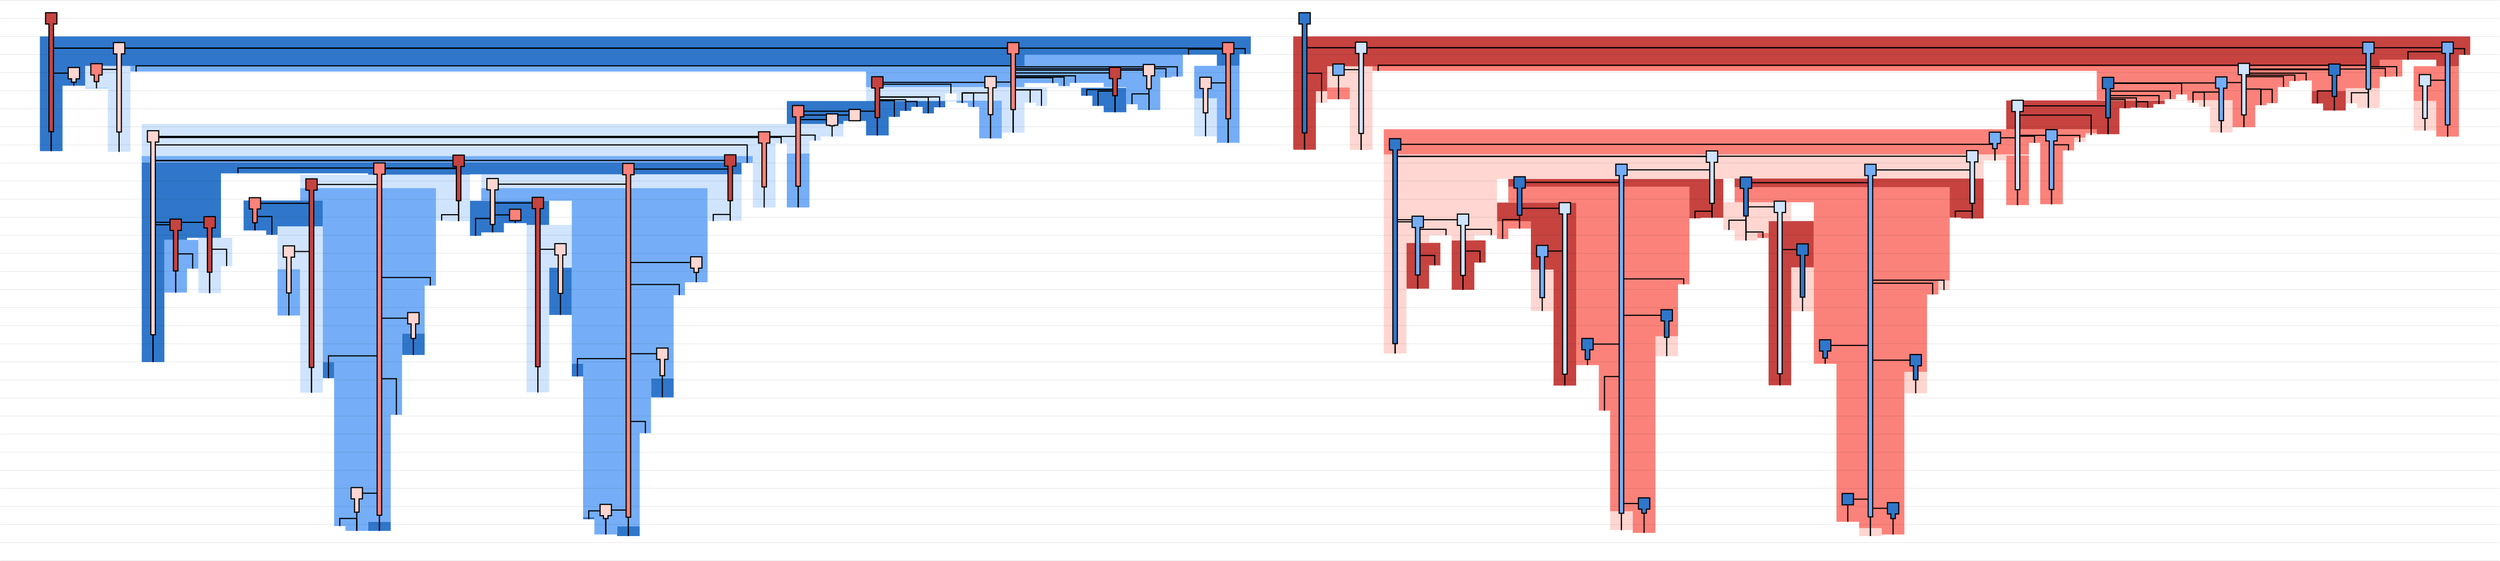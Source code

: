 <?xml version="1.0"?>
<!DOCTYPE ipe SYSTEM "ipe.dtd">
<ipe version="70212" creator="svgtoipe 20191210">
<ipestyle>
<layout paper="768 576" frame="768 576" origin="0 0"/>
<opacity name="10%" value="0.10"/>
<opacity name="20%" value="0.20"/>
<opacity name="30%" value="0.30"/>
<opacity name="40%" value="0.40"/>
<opacity name="50%" value="0.50"/>
<opacity name="60%" value="0.60"/>
<opacity name="70%" value="0.70"/>
<opacity name="80%" value="0.80"/>
<opacity name="90%" value="0.90"/>
<pathstyle cap="0" join="0" fillrule="wind"/>
</ipestyle>
<page>
<group matrix="1 0 0 -1 0 576">
<group>
<group matrix="1 0 0 1 537 350">
<group>
<path fill="0.188235 0.466667 0.796078">
272 345.325 m
272 352.194 l
256 352.194 l
256 351.06 l
256 345.325 l
272 345.325 l
h
</path>
<path fill="0.188235 0.466667 0.796078">
96 341.951 m
96 348.506 l
80 348.506 l
80 341.951 l
96 341.951 l
h
</path>
<path fill="0.188235 0.466667 0.796078">
232 340.282 m
232 338.862 l
240 338.862 l
240 340.282 l
232 340.282 l
h
</path>
<path fill="0.188235 0.466667 0.796078">
296 240.488 m
296 254.042 l
280 254.042 l
280 240.488 l
296 240.488 l
h
</path>
<path fill="0.188235 0.466667 0.796078">
48 240.457 m
48 229.105 l
56 229.105 l
56 240.457 l
48 240.457 l
h
</path>
<path fill="0.188235 0.466667 0.796078">
224 239.207 m
224 230.031 l
232 230.031 l
232 239.207 l
224 239.207 l
h
</path>
<path fill="0.188235 0.466667 0.796078">
120 208.726 m
120 224.006 l
104 224.006 l
104 208.726 l
120 208.726 l
h
</path>
<path fill="0.458824 0.682353 0.968627">
16 196.072 m
16 163.25 l
32 163.25 l
32 196.072 l
16 196.072 l
h
</path>
<path fill="0.188235 0.466667 0.796078">
208 195.674 m
208 162.183 l
224 162.183 l
224 195.674 l
208 195.674 l
h
</path>
<path fill="0.815686 0.894118 0.996078">
48 240.457 m
48 250.72 l
32 250.72 l
32 196.072 l
32 163.25 l
16 163.25 l
16 138.955 l
16 132.978 l
32 132.978 l
48 132.978 l
48 150.761 l
48 163.25 l
48 240.457 l
h
</path>
<path fill="0.815686 0.894118 0.996078">
208 195.674 m
208 250.467 l
192 250.467 l
192 162.183 l
192 149.204 l
192 131.939 l
208 131.939 l
224 131.939 l
224 162.183 l
208 162.183 l
208 195.674 l
h
</path>
<path fill="0.815686 0.894118 0.996078">
-16 141.075 m
-16 161.134 l
-24 161.134 l
-24 161.144 l
-24 163.25 l
-24 180.248 l
-40 180.248 l
-40 163.25 l
-40 162.919 l
-40 161.144 l
-40 149.176 l
-40 147.876 l
-40 141.075 l
-24 141.075 l
-16 141.075 l
h
</path>
<path fill="0.458824 0.682353 0.968627">
-48 162.929 m
-48 166.37 l
-48 179.85 l
-64 179.85 l
-64 166.37 l
-64 162.929 l
-64 152.465 l
-64 147.848 l
-64 142.565 l
-48 142.565 l
-40 142.565 l
-40 162.919 l
-48 162.919 l
-48 162.929 l
h
</path>
<path fill="0.188235 0.466667 0.796078">
32 132.978 m
16 132.978 l
16 135.901 l
16 138.955 l
8 138.955 l
8 135.901 l
8 135.891 l
-8 135.891 l
-8 132.978 l
-8 126.004 l
-8 114.653 l
8 114.653 l
16 114.653 l
48 114.653 l
48 116.674 l
48 132.978 l
32 132.978 l
h
</path>
<path fill="0.188235 0.466667 0.796078">
176 131.939 m
176 137.226 l
160 137.226 l
160 137.236 l
160 139.663 l
152 139.663 l
152 137.236 l
152 131.939 l
152 130.685 l
152 129.34 l
152 127.396 l
152 124.87 l
152 116.417 l
152 114.85 l
160 114.85 l
176 114.85 l
192 114.85 l
208 114.85 l
208 131.939 l
192 131.939 l
192 130.675 l
176 130.675 l
176 131.939 l
h
</path>
<path fill="0.458824 0.682353 0.968627">
224 230.031 m
224 195.674 l
224 114.85 l
176 114.85 l
160 114.85 l
160 105.83 l
224 105.83 l
232 105.83 l
240 105.83 l
256 105.83 l
272 105.83 l
280 105.83 l
296 105.83 l
304 105.83 l
320 105.83 l
320 129.256 l
320 172.535 l
304 172.535 l
304 172.545 l
304 181.664 l
296 181.664 l
296 181.674 l
296 230.031 l
296 240.488 l
280 240.488 l
280 254.042 l
280 279.393 l
272 279.393 l
272 279.403 l
272 333.769 l
272 338.862 l
272 345.325 l
256 345.325 l
256 351.06 l
240 351.06 l
240 345.325 l
240 340.282 l
240 338.862 l
232 338.862 l
232 239.207 l
232 230.031 l
224 230.031 l
h
</path>
<path fill="0.458824 0.682353 0.968627">
128 128.886 m
128 174.887 l
120 174.887 l
120 174.897 l
120 208.726 l
104 208.726 l
104 224.006 l
104 252.069 l
104 266.376 l
96 266.376 l
96 266.386 l
96 321.858 l
96 341.951 l
80 341.951 l
80 345.114 l
80 348.506 l
64 348.506 l
64 345.114 l
64 345.104 l
56 345.104 l
56 341.951 l
56 240.457 l
56 229.105 l
48 229.105 l
48 114.653 l
32 114.653 l
32 105.774 l
48 105.774 l
56 105.774 l
64 105.774 l
80 105.774 l
96 105.774 l
104 105.774 l
120 105.774 l
128 105.774 l
128 128.886 l
h
</path>
<path fill="0.815686 0.894118 0.996078">
128 128.886 m
128 105.774 l
96 105.774 l
80 105.774 l
32 105.774 l
32 96.384 l
80 96.384 l
128 96.384 l
136 96.384 l
152 96.384 l
152 103.344 l
152 105.774 l
152 124.729 l
152 128.896 l
152 129.34 l
136 129.34 l
136 128.896 l
136 128.886 l
128 128.886 l
h
</path>
<path fill="0.815686 0.894118 0.996078">
320 129.256 m
320 128.98 l
320 124.557 l
320 105.83 l
272 105.83 l
256 105.83 l
160 105.83 l
160 96.1304 l
256 96.1304 l
320 96.1304 l
328 96.1304 l
344 96.1304 l
344 105.83 l
344 124.557 l
344 128.97 l
328 128.97 l
328 128.98 l
328 129.256 l
320 129.256 l
h
</path>
<path fill="0.188235 0.466667 0.796078">
256 96.1305 m
152 96.1305 l
152 96.3841 l
96 96.3841 l
80 96.3841 l
80 95.4613 l
-8 95.4613 l
-8 95.4513 l
-16 95.4513 l
-16 95.4613 l
-24 95.4613 l
-24 96.3841 l
-24 141.075 l
-40 141.075 l
-48 141.075 l
-48 142.565 l
-64 142.565 l
-64 179.85 l
-64 229.024 l
-80 229.024 l
-80 142.565 l
-80 141.075 l
-80 131.847 l
-80 130.086 l
-80 96.3841 l
-80 96.1305 l
-80 95.4613 l
-80 92.4253 l
-80 92.0872 l
-80 91.661 l
-80 87.6986 l
-64 87.6986 l
-48 87.6986 l
-24 87.6986 l
-8 87.6986 l
96 87.6986 l
152 87.6986 l
272 87.6986 l
344 87.6986 l
344 88.1325 l
344 92.4253 l
344 96.1305 l
272 96.1305 l
256 96.1305 l
h
</path>
<path fill="0.458824 0.682353 0.968627">
344 88.1325 m
344 87.6987 l
328 87.6987 l
136 87.6987 l
-80 87.6987 l
-80 86.554 l
-80 86.3286 l
-80 83.0918 l
136 83.0918 l
328 83.0918 l
344 83.0918 l
352 83.0918 l
352 86.3286 l
352 86.554 l
352 87.6987 l
352 88.1325 l
344 88.1325 l
h
</path>
<path fill="0.458824 0.682353 0.968627">
392 81.3202 m
392 81.3767 l
392 88.0087 l
392 119.584 l
376 119.584 l
376 88.0087 l
376 81.3767 l
376 81.3202 l
392 81.3202 l
h
</path>
<path fill="0.815686 0.894118 0.996078">
664 69.2473 m
664 42.3358 l
680 42.3358 l
680 69.2473 l
664 69.2473 l
h
</path>
<path fill="0.815686 0.894118 0.996078">
416 60.4944 m
416 67.042 l
416 69.3882 l
400 69.3882 l
400 69.3982 l
400 72.308 l
392 72.308 l
392 72.318 l
392 81.3203 l
376 81.3203 l
376 74.3226 l
368 74.3226 l
368 81.3203 l
368 81.9085 l
368 83.0919 l
368 119.641 l
352 119.641 l
352 88.1325 l
352 83.0919 l
344 83.0919 l
-80 83.0919 l
-80 81.9085 l
-80 81.3203 l
-80 75.3258 l
-80 70.0498 l
-80 69.9934 l
-80 60.4944 l
344 60.4944 l
352 60.4944 l
368 60.4944 l
376 60.4944 l
392 60.4944 l
400 60.4944 l
416 60.4944 l
h
</path>
<path fill="0.188235 0.466667 0.796078">
488 44.2751 m
488 44.5562 l
488 48.7138 l
480 48.7138 l
480 48.7238 l
480 50.0658 l
480 53.0248 l
472 53.0248 l
472 48.4286 l
464 48.4286 l
464 51.1793 l
456 51.1793 l
456 53.0348 l
456 53.2145 l
456 54.8416 l
456 55.4621 l
448 55.4621 l
448 55.4721 l
448 56.025 l
448 57.4021 l
448 58.3637 l
448 60.4945 l
448 68.6204 l
432 68.6204 l
432 60.4945 l
432 58.3537 l
416 58.3537 l
416 60.4945 l
400 60.4945 l
376 60.4945 l
376 57.4021 l
376 56.025 l
376 54.8416 l
376 54.1971 l
376 53.2145 l
376 44.2751 l
400 44.2751 l
416 44.2751 l
432 44.2751 l
448 44.2751 l
456 44.2751 l
464 44.2751 l
472 44.2751 l
480 44.2751 l
488 44.2751 l
h
</path>
<path fill="0.458824 0.682353 0.968627">
488 44.274 m
488 44.2752 l
480 44.2752 l
472 44.2752 l
456 44.2752 l
448 44.2752 l
432 44.2752 l
432 44.0431 l
432 43.994 l
448 43.994 l
456 43.994 l
472 43.994 l
480 43.994 l
488 43.994 l
496 43.994 l
504 43.994 l
512 43.994 l
528 43.994 l
528 44.0431 l
528 44.2752 l
528 45.6033 l
528 48.4949 l
528 50.6821 l
528 66.6657 l
528 70.7195 l
512 70.7195 l
512 50.6821 l
512 48.4949 l
512 48.4849 l
504 48.4849 l
504 45.6033 l
504 45.5933 l
496 45.5933 l
496 44.2752 l
496 44.274 l
488 44.274 l
h
</path>
<path fill="0.188235 0.466667 0.796078">
616 46.5302 m
616 47.7306 l
616 49.8685 l
616 52.2007 l
600 52.2007 l
600 49.8685 l
600 47.7306 l
600 47.7206 l
592 47.7206 l
592 40.5562 l
592 40.5462 l
584 40.5462 l
584 34.8846 l
592 34.8846 l
600 34.8846 l
616 34.8846 l
616 36.1326 l
616 37.2103 l
616 40.5562 l
616 46.5302 l
h
</path>
<path fill="0.458824 0.682353 0.968627">
-120 35.3266 m
-120 34.8568 l
-104 34.8568 l
-104 35.3266 l
-120 35.3266 l
h
</path>
<path fill="0.815686 0.894118 0.996078">
584 34.4183 m
616 34.4183 l
616 34.8847 l
600 34.8847 l
584 34.8847 l
584 34.6983 l
560 34.6983 l
560 34.8847 l
560 37.3611 l
560 38.7104 l
560 39.8346 l
560 43.9941 l
560 47.7206 l
552 47.7206 l
552 45.4243 l
544 45.4243 l
544 47.7306 l
544 48.5759 l
544 66.6657 l
528 66.6657 l
528 48.5759 l
528 47.7306 l
528 45.4343 l
528 43.9941 l
512 43.9941 l
504 43.9941 l
496 43.9941 l
496 38.9296 l
488 38.9296 l
488 43.9941 l
480 43.9941 l
472 43.9941 l
456 43.9941 l
432 43.9941 l
432 43.3633 l
432 41.5178 l
432 41.3487 l
432 39.8346 l
432 38.7104 l
432 37.3611 l
432 34.8847 l
432 34.4183 l
456 34.4183 l
472 34.4183 l
480 34.4183 l
488 34.4183 l
496 34.4183 l
504 34.4183 l
512 34.4183 l
528 34.4183 l
544 34.4183 l
552 34.4183 l
560 34.4183 l
584 34.4183 l
h
</path>
<path fill="0.815686 0.894118 0.996078">
-88 23.4129 m
-88 34.8569 l
-88 80.1938 l
-104 80.1938 l
-104 35.3266 l
-104 34.8569 l
-120 34.8569 l
-120 33.3986 l
-120 19.3813 l
-104 19.3813 l
-88 19.3813 l
-88 21.8433 l
-88 23.4129 l
h
</path>
<path fill="0.458824 0.682353 0.968627">
696 19.3419 m
696 19.9717 l
696 22.1441 l
696 31.4233 l
696 42.3359 l
696 73.8119 l
680 73.8119 l
680 69.2473 l
680 42.3359 l
664 42.3359 l
664 19.3419 l
680 19.3419 l
696 19.3419 l
h
</path>
<path fill="0.458824 0.682353 0.968627">
584 31.3951 m
584 31.3851 l
576 31.3851 l
576 33.6822 l
568 33.6822 l
568 31.5552 l
560 31.5552 l
560 31.5652 l
544 31.5652 l
544 34.4184 l
528 34.4184 l
512 34.4184 l
488 34.4184 l
432 34.4184 l
432 33.9236 l
432 32.7292 l
432 32.3591 l
432 31.7089 l
432 23.4229 l
-80 23.4229 l
-80 23.4129 l
-88 23.4129 l
-88 19.3814 l
-104 19.3814 l
-104 6.84367 l
-88 6.84367 l
432 6.84367 l
488 6.84367 l
512 6.84367 l
528 6.84367 l
560 6.84367 l
568 6.84367 l
576 6.84367 l
600 6.84367 l
616 6.84367 l
624 6.84367 l
640 6.84367 l
648 6.84367 l
656 6.84367 l
656 11.4194 l
656 26.9607 l
648 26.9607 l
648 26.9707 l
648 27.6415 l
640 27.6415 l
640 27.6515 l
640 27.7649 l
640 30.8562 l
640 31.0545 l
640 31.3951 l
640 31.5652 l
640 31.7089 l
640 32.3591 l
640 32.7292 l
640 33.6922 l
640 33.9236 l
640 34.4184 l
640 39.1932 l
640 46.5402 l
640 50.6122 l
624 50.6122 l
624 46.5402 l
624 46.5302 l
616 46.5302 l
616 34.4184 l
600 34.4184 l
600 31.3951 l
584 31.3951 l
h
</path>
<path fill="0.188235 0.466667 0.796078" pen="872">
664 11.4294 m
664 11.4194 l
656 11.4194 l
656 11.4294 l
544 11.4294 l
544 19.342 l
544 19.3814 l
-80 19.3814 l
-88 19.3814 l
-104 19.3814 l
-120 19.3814 l
-120 33.3986 l
-136 33.3986 l
-136 33.4086 l
-136 37.4174 l
-136 79.7395 l
-152 79.7395 l
-152 37.4174 l
-152 33.4086 l
-152 24.5317 l
-152 19.3814 l
-152 19.342 l
-152 11.4294 l
-152 11.0694 l
-152 7.51004 l
-152 7.1529 l
-152 6.88347 l
-152 6.84367 l
-152 -1.45359 l
704 -1.45359 l
704 6.84367 l
704 11.0594 l
696 11.0594 l
696 11.0694 l
696 19.342 l
680 19.342 l
680 11.4294 l
664 11.4294 l
h
</path>
</group>
</group>
<group matrix="1 0 0 1 1543 350">
<group>
<path fill="1 0.839216 0.819608">
-48 347.978 m
-48 334.653 l
-32 334.653 l
-32 347.978 l
-48 347.978 l
h
</path>
<path fill="1 0.839216 0.819608">
144 351.07 m
144 352.194 l
128 352.194 l
128 347.132 l
128 346.565 l
144 346.565 l
144 347.132 l
144 351.07 l
h
</path>
<path fill="1 0.839216 0.819608">
176 235.906 m
176 251.122 l
160 251.122 l
160 235.906 l
176 235.906 l
h
</path>
<path fill="1 0.839216 0.819608">
0 210.776 m
0 224.872 l
-16 224.872 l
-16 210.776 l
0 210.776 l
h
</path>
<path fill="1 0.839216 0.819608">
80 193.082 m
80 161.999 l
96 161.999 l
96 193.082 l
80 193.082 l
h
</path>
<path fill="1 0.839216 0.819608">
-104 192.913 m
-104 163.556 l
-88 163.556 l
-88 192.913 l
-104 192.913 l
h
</path>
<path fill="1 0.839216 0.819608">
192 171.329 m
192 178.047 l
184 178.047 l
184 171.329 l
192 171.329 l
h
</path>
<path fill="0.776471 0.262745 0.25098">
-168 144.643 m
-168 160.563 l
-176 160.563 l
-176 160.573 l
-176 165.261 l
-176 177.089 l
-192 177.089 l
-192 165.261 l
-192 160.573 l
-192 153.575 l
-192 144.643 l
-176 144.643 l
-168 144.643 l
h
</path>
<path fill="0.776471 0.262745 0.25098">
-136 142.882 m
-136 158.594 l
-144 158.594 l
-144 158.604 l
-144 161.971 l
-144 177.877 l
-160 177.877 l
-160 161.971 l
-160 158.604 l
-160 150.454 l
-160 142.882 l
-144 142.882 l
-136 142.882 l
h
</path>
<path fill="0.776471 0.262745 0.25098">
80 193.082 m
80 245.472 l
64 245.472 l
64 162 l
64 149.387 l
64 141.227 l
64 129.213 l
80 129.213 l
96 129.213 l
96 162 l
80 162 l
80 193.082 l
h
</path>
<path fill="0.984314 0.509804 0.478431">
56 141.227 m
56 137.666 l
64 137.666 l
64 141.227 l
56 141.227 l
h
</path>
<path fill="0.984314 0.509804 0.478431">
-120 134.517 m
-120 138.8 l
-120 141.956 l
-128 141.956 l
-128 139.174 l
-128 138.8 l
-128 134.517 l
-128 129.47 l
-120 129.47 l
-104 129.47 l
-104 134.507 l
-120 134.507 l
-120 134.517 l
h
</path>
<path fill="0.776471 0.262745 0.25098">
-72 231.194 m
-72 245.67 l
-88 245.67 l
-88 192.913 l
-88 163.556 l
-104 163.556 l
-104 134.507 l
-104 129.47 l
-120 129.47 l
-128 129.47 l
-128 116.139 l
-120 116.139 l
-104 116.139 l
-88 116.139 l
-72 116.139 l
-72 120.182 l
-72 128.167 l
-72 129.47 l
-72 150.454 l
-72 163.556 l
-72 231.194 l
h
</path>
<path fill="1 0.839216 0.819608">
56 141.227 m
56 142.967 l
40 142.967 l
40 140.191 l
40 137.666 l
40 136.965 l
40 135.588 l
40 135.578 l
32 135.578 l
32 129.213 l
32 126.892 l
32 115.914 l
40 115.914 l
56 115.914 l
64 115.914 l
80 115.914 l
80 129.213 l
64 129.213 l
64 137.666 l
56 137.666 l
56 140.191 l
56 141.227 l
h
</path>
<path fill="0.984314 0.509804 0.478431">
248 82.8452 m
248 117.925 l
232 117.925 l
232 86.3327 l
232 82.8452 l
248 82.8452 l
h
</path>
<path fill="0.984314 0.509804 0.478431">
-72 231.194 m
-72 116.139 l
-104 116.139 l
-120 116.139 l
-120 104.883 l
-72 104.883 l
-56 104.883 l
-48 104.883 l
-32 104.883 l
-16 104.883 l
0 104.883 l
8 104.883 l
8 127.312 l
8 174.028 l
0 174.028 l
0 174.038 l
0 210.776 l
-16 210.776 l
-16 216.309 l
-16 224.872 l
-16 231.204 l
-16 237.435 l
-16 239.273 l
-16 253.601 l
-16 263.417 l
-16 329.155 l
-16 334.653 l
-16 349.947 l
-32 349.947 l
-32 347.978 l
-32 334.653 l
-48 334.653 l
-48 329.155 l
-48 263.417 l
-48 263.407 l
-56 263.407 l
-56 253.601 l
-56 231.204 l
-56 231.194 l
-72 231.194 l
h
</path>
<path fill="0.984314 0.509804 0.478431">
96 230.268 m
96 193.082 l
96 115.914 l
56 115.914 l
40 115.914 l
40 105.221 l
96 105.221 l
112 105.221 l
128 105.221 l
144 105.221 l
160 105.221 l
176 105.221 l
184 105.221 l
192 105.221 l
192 126.752 l
192 171.329 l
184 171.329 l
184 178.047 l
184 181.195 l
176 181.195 l
176 181.205 l
176 235.906 l
160 235.906 l
160 239.393 l
160 251.122 l
160 283.862 l
160 326.067 l
160 332.53 l
160 342.085 l
160 346.565 l
160 351.07 l
144 351.07 l
144 346.565 l
128 346.565 l
128 342.085 l
128 342.075 l
112 342.075 l
112 230.278 l
112 230.268 l
96 230.268 l
h
</path>
<path fill="0.776471 0.262745 0.25098">
192 126.752 m
192 105.221 l
144 105.221 l
128 105.221 l
40 105.221 l
40 99.1241 l
128 99.1241 l
192 99.1241 l
200 99.1241 l
216 99.1241 l
216 102.055 l
216 105.221 l
216 122.151 l
216 126.762 l
216 127.396 l
200 127.396 l
200 126.762 l
200 126.752 l
192 126.752 l
h
</path>
<path fill="0.776471 0.262745 0.25098">
8 127.312 m
8 126.902 l
8 122.236 l
8 104.883 l
-32 104.883 l
-48 104.883 l
-120 104.883 l
-120 104.457 l
-120 99.3495 l
-48 99.3495 l
8 99.3495 l
16 99.3495 l
32 99.3495 l
32 104.457 l
32 104.883 l
32 122.236 l
32 126.892 l
16 126.892 l
16 126.902 l
16 127.312 l
8 127.312 l
h
</path>
<path fill="1 0.839216 0.819608">
128 99.1242 m
32 99.1242 l
32 99.3496 l
-32 99.3496 l
-48 99.3496 l
-128 99.3496 l
-128 139.174 l
-136 139.174 l
-136 139.184 l
-144 139.184 l
-144 142.882 l
-160 142.882 l
-160 139.258 l
-168 139.258 l
-168 139.268 l
-176 139.268 l
-176 142.882 l
-176 144.643 l
-192 144.643 l
-192 177.089 l
-192 222.931 l
-208 222.931 l
-208 144.643 l
-208 142.882 l
-208 139.268 l
-208 139.184 l
-208 135.081 l
-208 135.052 l
-208 129.769 l
-208 128.28 l
-208 99.3496 l
-208 99.1242 l
-208 93.0346 l
-208 92.9782 l
-208 88.1214 l
-208 86.3427 l
-208 83.5885 l
-208 83.3349 l
-208 82.8453 l
-208 82.789 l
-208 82.081 l
-192 82.081 l
-176 82.081 l
-160 82.081 l
-144 82.081 l
-128 82.081 l
-32 82.081 l
32 82.081 l
144 82.081 l
216 82.081 l
232 82.081 l
248 82.081 l
248 82.789 l
248 82.8453 l
232 82.8453 l
232 86.3327 l
216 86.3327 l
216 86.3427 l
216 88.1214 l
216 93.0346 l
216 99.1242 l
144 99.1242 l
128 99.1242 l
h
</path>
<path fill="1 0.839216 0.819608">
288 70.1976 m
288 73.266 l
280 73.266 l
280 70.1976 l
288 70.1976 l
h
</path>
<path fill="1 0.839216 0.819608">
296 67.7258 m
296 68.3739 l
288 68.3739 l
288 66.9926 l
296 66.9926 l
296 67.7258 l
h
</path>
<path fill="0.984314 0.509804 0.478431">
288 68.3739 m
288 70.1977 l
280 70.1977 l
280 73.266 l
280 79.2217 l
272 79.2217 l
272 79.2317 l
272 81.1724 l
272 82.0811 l
272 117.306 l
256 117.306 l
256 82.0811 l
256 73.8823 l
248 73.8823 l
248 82.0811 l
232 82.0811 l
216 82.0811 l
-208 82.0811 l
-208 81.1724 l
-208 64.2419 l
216 64.2419 l
232 64.2419 l
248 64.2419 l
256 64.2419 l
272 64.2419 l
280 64.2419 l
288 64.2419 l
296 64.2419 l
296 66.9927 l
288 66.9927 l
288 68.3739 l
h
</path>
<path fill="1 0.839216 0.819608">
520 65.1688 m
520 44.2187 l
536 44.2187 l
536 65.1688 l
520 65.1688 l
h
</path>
<path fill="0.776471 0.262745 0.25098">
472 45.8892 m
472 46.0119 l
472 48.9281 l
472 50.0059 l
472 50.975 l
456 50.975 l
456 50.0059 l
456 48.9281 l
456 46.0119 l
456 46.0019 l
448 46.0019 l
448 37.1856 l
456 37.1856 l
472 37.1856 l
472 45.8892 l
h
</path>
<path fill="1 0.839216 0.819608">
-248 42.9941 m
-248 45.4947 l
-256 45.4947 l
-256 37.3272 l
-248 37.3272 l
-248 42.9941 l
h
</path>
<path fill="0.776471 0.262745 0.25098">
344 43.85 m
344 45.1546 l
344 46.421 l
336 46.421 l
336 46.431 l
336 49.0379 l
328 49.0379 l
328 48.897 l
320 48.897 l
320 49.0479 l
320 49.3443 l
312 49.3443 l
312 49.3543 l
312 54.1443 l
312 54.2464 l
312 54.3133 l
312 56.1589 l
312 56.8386 l
312 64.242 l
312 67.7258 l
296 67.7258 l
296 64.242 l
288 64.242 l
232 64.242 l
232 56.8386 l
232 56.1589 l
232 54.3133 l
232 54.2464 l
232 54.1443 l
232 43.85 l
288 43.85 l
296 43.85 l
312 43.85 l
320 43.85 l
328 43.85 l
336 43.85 l
344 43.85 l
h
</path>
<path fill="1 0.839216 0.819608">
344 43.8501 m
336 43.8501 l
320 43.8501 l
312 43.8501 l
296 43.8501 l
296 43.6517 l
312 43.6517 l
320 43.6517 l
336 43.6517 l
344 43.6517 l
360 43.6517 l
368 43.6517 l
376 43.6517 l
392 43.6517 l
392 43.8501 l
392 45.4765 l
392 48.3153 l
392 51.2809 l
392 62.7809 l
392 66.5177 l
376 66.5177 l
376 51.2809 l
376 48.3153 l
376 48.3053 l
368 48.3053 l
368 45.4765 l
368 45.4665 l
360 45.4665 l
360 43.9317 l
344 43.9317 l
344 43.8501 l
h
</path>
<path fill="0.984314 0.509804 0.478431">
-248 42.9941 m
-248 34.6388 l
-232 34.6388 l
-232 42.9941 l
-248 42.9941 l
h
</path>
<path fill="1 0.839216 0.819608">
496 35.1946 m
496 38.3937 l
496 45.8992 l
496 49.0942 l
480 49.0942 l
480 45.8992 l
480 45.8892 l
472 45.8892 l
472 35.1946 l
480 35.1946 l
496 35.1946 l
h
</path>
<path fill="1 0.839216 0.819608">
-216 22.9561 m
-216 34.6389 l
-216 78.8871 l
-232 78.8871 l
-232 42.9941 l
-232 34.6389 l
-248 34.6389 l
-248 19.6789 l
-232 19.6789 l
-216 19.6789 l
-216 22.0613 l
-216 22.9561 l
h
</path>
<path fill="0.984314 0.509804 0.478431">
552 19.6391 m
552 19.9485 l
552 20.3056 l
552 29.5404 l
552 44.2188 l
552 69.441 l
536 69.441 l
536 65.1688 l
536 44.2188 l
520 44.2188 l
520 19.6391 l
536 19.6391 l
552 19.6391 l
h
</path>
<path fill="0.984314 0.509804 0.478431">
480 35.1947 m
472 35.1947 l
472 37.073 l
472 37.1857 l
456 37.1857 l
448 37.1857 l
448 29.7273 l
440 29.7273 l
440 30.1207 l
432 30.1207 l
432 34.3365 l
424 34.3365 l
424 37.1857 l
424 39.2274 l
424 40.135 l
424 40.5605 l
424 43.6518 l
424 45.7483 l
416 45.7483 l
416 45.7583 l
416 47.2663 l
408 47.2663 l
408 47.2763 l
408 49.0972 l
408 49.1817 l
408 62.7809 l
392 62.7809 l
392 49.1817 l
392 49.0972 l
392 47.2763 l
392 45.7583 l
392 43.6518 l
376 43.6518 l
368 43.6518 l
360 43.6518 l
360 39.5918 l
352 39.5918 l
352 42.9095 l
344 42.9095 l
344 43.6518 l
336 43.6518 l
320 43.6518 l
312 43.6518 l
296 43.6518 l
296 43.2295 l
296 42.0461 l
296 40.5605 l
296 40.4189 l
296 40.135 l
296 39.2274 l
296 37.2702 l
296 37.1857 l
296 35.1947 l
296 34.1483 l
296 32.8236 l
296 32.1375 l
296 31.7607 l
296 22.9661 l
-208 22.9661 l
-208 22.9561 l
-216 22.9561 l
-216 19.679 l
-232 19.679 l
-232 6.54641 l
-216 6.54641 l
296 6.54641 l
312 6.54641 l
320 6.54641 l
336 6.54641 l
344 6.54641 l
352 6.54641 l
360 6.54641 l
368 6.54641 l
376 6.54641 l
392 6.54641 l
408 6.54641 l
416 6.54641 l
424 6.54641 l
432 6.54641 l
440 6.54641 l
448 6.54641 l
456 6.54641 l
472 6.54641 l
496 6.54641 l
504 6.54641 l
512 6.54641 l
512 15.0104 l
512 26.9163 l
504 26.9163 l
504 26.9263 l
504 27.085 l
496 27.085 l
496 27.095 l
496 32.1375 l
496 32.8236 l
496 34.1483 l
496 35.1947 l
480 35.1947 l
h
</path>
<path fill="0.776471 0.262745 0.25098" pen="848">
520 15.0204 m
520 15.0104 l
512 15.0104 l
512 15.0204 l
496 15.0204 l
496 19.6392 l
496 19.679 l
-208 19.679 l
-216 19.679 l
-232 19.679 l
-248 19.679 l
-248 37.3273 l
-256 37.3273 l
-256 45.4947 l
-256 78.7463 l
-272 78.7463 l
-272 37.3273 l
-272 24.6219 l
-272 19.679 l
-272 19.6392 l
-272 18.9133 l
-272 15.0204 l
-272 11.5857 l
-272 9.34854 l
-272 7.17615 l
-272 6.58586 l
-272 6.54641 l
-272 -1.45359 l
560 -1.45359 l
560 6.54641 l
560 11.5757 l
552 11.5757 l
552 11.5857 l
552 19.6392 l
536 19.6392 l
536 15.0204 l
520 15.0204 l
h
</path>
</group>
</group>
<group matrix="1 0 0 1 400 350">
<group>
<path stroke="0 0 0" opacity="10%" pen="0.4">
-43 -27.0445 m
1723.5 -27.0445 l
</path>
<path stroke="0 0 0" opacity="10%" pen="0.4">
-43 -14.2491 m
1723.5 -14.2491 l
</path>
<path stroke="0 0 0" opacity="10%" pen="0.4">
-43 -1.45359 m
1723.5 -1.45359 l
</path>
<path stroke="0 0 0" opacity="10%" pen="0.4">
-43 11.3419 m
1723.5 11.3419 l
</path>
<path stroke="0 0 0" opacity="10%" pen="0.4">
-43 24.1373 m
1723.5 24.1373 l
</path>
<path stroke="0 0 0" opacity="10%" pen="0.4">
-43 36.9328 m
1723.5 36.9328 l
</path>
<path stroke="0 0 0" opacity="10%" pen="0.4">
-43 49.7283 m
1723.5 49.7283 l
</path>
<path stroke="0 0 0" opacity="10%" pen="0.4">
-43 62.5237 m
1723.5 62.5237 l
</path>
<path stroke="0 0 0" opacity="10%" pen="0.4">
-43 75.3192 m
1723.5 75.3192 l
</path>
<path stroke="0 0 0" opacity="10%" pen="0.4">
-43 88.1147 m
1723.5 88.1147 l
</path>
<path stroke="0 0 0" opacity="10%" pen="0.4">
-43 100.91 m
1723.5 100.91 l
</path>
<path stroke="0 0 0" opacity="10%" pen="0.4">
-43 113.706 m
1723.5 113.706 l
</path>
<path stroke="0 0 0" opacity="10%" pen="0.4">
-43 126.501 m
1723.5 126.501 l
</path>
<path stroke="0 0 0" opacity="10%" pen="0.4">
-43 139.297 m
1723.5 139.297 l
</path>
<path stroke="0 0 0" opacity="10%" pen="0.4">
-43 152.092 m
1723.5 152.092 l
</path>
<path stroke="0 0 0" opacity="10%" pen="0.4">
-43 164.887 m
1723.5 164.887 l
</path>
<path stroke="0 0 0" opacity="10%" pen="0.4">
-43 177.683 m
1723.5 177.683 l
</path>
<path stroke="0 0 0" opacity="10%" pen="0.4">
-43 190.478 m
1723.5 190.478 l
</path>
<path stroke="0 0 0" opacity="10%" pen="0.4">
-43 203.274 m
1723.5 203.274 l
</path>
<path stroke="0 0 0" opacity="10%" pen="0.4">
-43 216.069 m
1723.5 216.069 l
</path>
<path stroke="0 0 0" opacity="10%" pen="0.4">
-43 228.865 m
1723.5 228.865 l
</path>
<path stroke="0 0 0" opacity="10%" pen="0.4">
-43 241.66 m
1723.5 241.66 l
</path>
<path stroke="0 0 0" opacity="10%" pen="0.4">
-43 254.456 m
1723.5 254.456 l
</path>
<path stroke="0 0 0" opacity="10%" pen="0.4">
-43 267.251 m
1723.5 267.251 l
</path>
<path stroke="0 0 0" opacity="10%" pen="0.4">
-43 280.047 m
1723.5 280.047 l
</path>
<path stroke="0 0 0" opacity="10%" pen="0.4">
-43 292.842 m
1723.5 292.842 l
</path>
<path stroke="0 0 0" opacity="10%" pen="0.4">
-43 305.638 m
1723.5 305.638 l
</path>
<path stroke="0 0 0" opacity="10%" pen="0.4">
-43 318.433 m
1723.5 318.433 l
</path>
<path stroke="0 0 0" opacity="10%" pen="0.4">
-43 331.229 m
1723.5 331.229 l
</path>
<path stroke="0 0 0" opacity="10%" pen="0.4">
-43 344.024 m
1723.5 344.024 l
</path>
<path stroke="0 0 0" opacity="10%" pen="0.4">
-43 356.82 m
1723.5 356.82 l
</path>
<path stroke="0 0 0" opacity="10%" pen="0.4">
-43 369.615 m
1723.5 369.615 l
</path>
</group>
</group>
<group matrix="1 0 0 1 537 350">
<group>
<path stroke="0 0 0" pen="0.8">
-144 6.84367 m
-144 6.88347 l
</path>
<path stroke="0 0 0" pen="0.8">
-144 6.84367 m
-144 6.88347 l
</path>
<path stroke="0 0 0" pen="0.8">
-144 6.88347 m
-144 24.5317 l
</path>
<path stroke="0 0 0" pen="0.8">
-144 6.88347 m
-144 24.5317 l
</path>
<path stroke="0 0 0" pen="0.8">
-144 24.5317 m
-144 79.7495 l
</path>
<path stroke="0 0 0" pen="0.8">
-144 24.5317 m
-144 79.7495 l
</path>
<path stroke="0 0 0" pen="0.8">
-128 24.5317 m
-128 33.4086 l
</path>
<path stroke="0 0 0" pen="0.8">
-127.6 24.5317 m
-144 24.5317 l
</path>
<path stroke="0 0 0" pen="0.8">
536 6.88347 m
536 6.88347 l
</path>
<path stroke="0 0 0" pen="0.8">
536.4 6.88347 m
-144 6.88347 l
</path>
<path stroke="0 0 0" pen="0.8">
-96 6.88347 m
-96 21.8433 l
</path>
<path stroke="0 0 0" pen="0.8">
-96.4 6.88347 m
536 6.88347 l
</path>
<path stroke="0 0 0" pen="0.8">
-112 21.8433 m
-112 35.3366 l
</path>
<path stroke="0 0 0" pen="0.8">
-112.4 21.8433 m
-96 21.8433 l
</path>
<path stroke="0 0 0" pen="0.8">
-96 21.8433 m
-96 80.2038 l
</path>
<path stroke="0 0 0" pen="0.8">
-96 21.8433 m
-96 80.2038 l
</path>
<path stroke="0 0 0" pen="0.8">
536 6.88347 m
536 19.342 l
</path>
<path stroke="0 0 0" pen="0.8">
536 6.88347 m
536 19.342 l
</path>
<path stroke="0 0 0" pen="0.8">
-84 19.342 m
-84 23.4229 l
</path>
<path stroke="0 0 0" pen="0.8">
-84.4 19.342 m
536 19.342 l
</path>
<path stroke="0 0 0" pen="0.8">
536 19.342 m
536 20.0281 l
</path>
<path stroke="0 0 0" pen="0.8">
536 19.342 m
536 20.0281 l
</path>
<path stroke="0 0 0" pen="0.8">
536 20.0281 m
536 21.3527 l
</path>
<path stroke="0 0 0" pen="0.8">
536 20.0281 m
536 21.3527 l
</path>
<path stroke="0 0 0" pen="0.8">
536 21.3527 m
536 22.3991 l
</path>
<path stroke="0 0 0" pen="0.8">
536 21.3527 m
536 22.3991 l
</path>
<path stroke="0 0 0" pen="0.8">
536 22.3991 m
536 24.3901 l
</path>
<path stroke="0 0 0" pen="0.8">
536 22.3991 m
536 24.3901 l
</path>
<path stroke="0 0 0" pen="0.8">
536 24.3901 m
536 26.4318 l
</path>
<path stroke="0 0 0" pen="0.8">
536 24.3901 m
536 26.4318 l
</path>
<path stroke="0 0 0" pen="0.8">
536 26.4318 m
536 27.3395 l
</path>
<path stroke="0 0 0" pen="0.8">
536 26.4318 m
536 27.3395 l
</path>
<path stroke="0 0 0" pen="0.8">
536 27.3395 m
536 27.7649 l
</path>
<path stroke="0 0 0" pen="0.8">
536 27.3395 m
536 27.7649 l
</path>
<path stroke="0 0 0" pen="0.8">
536 27.7649 m
536 30.8562 l
</path>
<path stroke="0 0 0" pen="0.8">
536 27.7649 m
536 30.8562 l
</path>
<path stroke="0 0 0" pen="0.8">
520 30.8562 m
520 31.0545 l
</path>
<path stroke="0 0 0" pen="0.8">
519.6 30.8562 m
536 30.8562 l
</path>
<path stroke="0 0 0" pen="0.8">
440 31.0545 m
440 32.3591 l
</path>
<path stroke="0 0 0" pen="0.8">
439.6 31.0545 m
520 31.0545 l
</path>
<path stroke="0 0 0" pen="0.8">
440 32.3591 m
440 41.3487 l
</path>
<path stroke="0 0 0" pen="0.8">
440 32.3591 m
440 41.3487 l
</path>
<path stroke="0 0 0" pen="0.8">
440 41.3487 m
440 41.5178 l
</path>
<path stroke="0 0 0" pen="0.8">
440 41.3487 m
440 41.5178 l
</path>
<path stroke="0 0 0" pen="0.8">
440 41.5178 m
440 43.3633 l
</path>
<path stroke="0 0 0" pen="0.8">
440 41.5178 m
440 43.3633 l
</path>
<path stroke="0 0 0" pen="0.8">
440 43.3633 m
440 44.0431 l
</path>
<path stroke="0 0 0" pen="0.8">
440 43.3633 m
440 44.0431 l
</path>
<path stroke="0 0 0" pen="0.8">
440 44.0431 m
440 51.4464 l
</path>
<path stroke="0 0 0" pen="0.8">
440 44.0431 m
440 51.4464 l
</path>
<path stroke="0 0 0" pen="0.8">
384 51.4464 m
384 54.1971 l
</path>
<path stroke="0 0 0" pen="0.8">
383.6 51.4464 m
440 51.4464 l
</path>
<path stroke="0 0 0" pen="0.8">
384 54.1971 m
384 57.4021 l
</path>
<path stroke="0 0 0" pen="0.8">
384 54.1971 m
384 57.4021 l
</path>
<path stroke="0 0 0" pen="0.8">
384 57.4021 m
384 68.3768 l
</path>
<path stroke="0 0 0" pen="0.8">
384 57.4021 m
384 68.3768 l
</path>
<path stroke="0 0 0" pen="0.8">
384 68.3768 m
384 69.2855 l
</path>
<path stroke="0 0 0" pen="0.8">
384 68.3768 m
384 69.2855 l
</path>
<path stroke="0 0 0" pen="0.8">
-72 69.2855 m
-72 69.9934 l
</path>
<path stroke="0 0 0" pen="0.8">
-72.4 69.2855 m
384 69.2855 l
</path>
<path stroke="0 0 0" pen="0.8">
-72 69.9934 m
-72 70.0498 l
</path>
<path stroke="0 0 0" pen="0.8">
-72 69.9934 m
-72 70.0498 l
</path>
<path stroke="0 0 0" pen="0.8">
-72 70.0498 m
-72 75.3258 l
</path>
<path stroke="0 0 0" pen="0.8">
-72 70.0498 m
-72 75.3258 l
</path>
<path stroke="0 0 0" pen="0.8">
-72 75.3258 m
-72 86.3286 l
</path>
<path stroke="0 0 0" pen="0.8">
-72 75.3258 m
-72 86.3286 l
</path>
<path stroke="0 0 0" pen="0.8">
-72 86.3286 m
-72 86.554 l
</path>
<path stroke="0 0 0" pen="0.8">
-72 86.3286 m
-72 86.554 l
</path>
<path stroke="0 0 0" pen="0.8">
-72 86.554 m
-72 130.086 l
</path>
<path stroke="0 0 0" pen="0.8">
-72 86.554 m
-72 130.086 l
</path>
<path stroke="0 0 0" pen="0.8">
-72 130.086 m
-72 131.847 l
</path>
<path stroke="0 0 0" pen="0.8">
-72 130.086 m
-72 131.847 l
</path>
<path stroke="0 0 0" pen="0.8">
-72 131.847 m
-72 229.034 l
</path>
<path stroke="0 0 0" pen="0.8">
-72 131.847 m
-72 229.034 l
</path>
<path stroke="0 0 0" pen="0.8">
-56 131.847 m
-56 152.465 l
</path>
<path stroke="0 0 0" pen="0.8">
-55.6 131.847 m
-72 131.847 l
</path>
<path stroke="0 0 0" pen="0.8">
-56 152.465 m
-56 179.86 l
</path>
<path stroke="0 0 0" pen="0.8">
-56 152.465 m
-56 179.86 l
</path>
<path stroke="0 0 0" pen="0.8">
-44 152.465 m
-44 162.929 l
</path>
<path stroke="0 0 0" pen="0.8">
-43.6 152.465 m
-56 152.465 l
</path>
<path stroke="0 0 0" pen="0.8">
-32 130.086 m
-32 149.176 l
</path>
<path stroke="0 0 0" pen="0.8">
-31.6 130.086 m
-72 130.086 l
</path>
<path stroke="0 0 0" pen="0.8">
-32 149.176 m
-32 180.258 l
</path>
<path stroke="0 0 0" pen="0.8">
-32 149.176 m
-32 180.258 l
</path>
<path stroke="0 0 0" pen="0.8">
-20 149.176 m
-20 161.144 l
</path>
<path stroke="0 0 0" pen="0.8">
-19.6 149.176 m
-32 149.176 l
</path>
<path stroke="0 0 0" pen="0.8">
144 86.554 m
144 91.661 l
</path>
<path stroke="0 0 0" pen="0.8">
144.4 86.554 m
-72 86.554 l
</path>
<path stroke="0 0 0" pen="0.8">
-12 91.661 m
-12 95.4613 l
</path>
<path stroke="0 0 0" pen="0.8">
-12.4 91.661 m
144 91.661 l
</path>
<path stroke="0 0 0" pen="0.8">
144 91.661 m
144 92.0872 l
</path>
<path stroke="0 0 0" pen="0.8">
144 91.661 m
144 92.0872 l
</path>
<path stroke="0 0 0" pen="0.8">
88 92.0872 m
88 103.344 l
</path>
<path stroke="0 0 0" pen="0.8">
87.6 92.0872 m
144 92.0872 l
</path>
<path stroke="0 0 0" pen="0.8">
40 103.344 m
40 116.674 l
</path>
<path stroke="0 0 0" pen="0.8">
39.6 103.344 m
88 103.344 l
</path>
<path stroke="0 0 0" pen="0.8">
0 116.674 m
0 126.004 l
</path>
<path stroke="0 0 0" pen="0.8">
-0.4 116.674 m
40 116.674 l
</path>
<path stroke="0 0 0" pen="0.8">
0 126.004 m
0 135.901 l
</path>
<path stroke="0 0 0" pen="0.8">
0 126.004 m
0 135.901 l
</path>
<path stroke="0 0 0" pen="0.8">
12 126.004 m
12 138.965 l
</path>
<path stroke="0 0 0" pen="0.8">
12.4 126.004 m
0 126.004 l
</path>
<path stroke="0 0 0" pen="0.8">
40 116.674 m
40 150.761 l
</path>
<path stroke="0 0 0" pen="0.8">
40 116.674 m
40 150.761 l
</path>
<path stroke="0 0 0" pen="0.8">
24 150.761 m
24 196.082 l
</path>
<path stroke="0 0 0" pen="0.8">
23.6 150.761 m
40 150.761 l
</path>
<path stroke="0 0 0" pen="0.8">
40 150.761 m
40 250.73 l
</path>
<path stroke="0 0 0" pen="0.8">
40 150.761 m
40 250.73 l
</path>
<path stroke="0 0 0" pen="0.8">
88 103.344 m
88 169.167 l
</path>
<path stroke="0 0 0" pen="0.8">
88 103.344 m
88 169.167 l
</path>
<path stroke="0 0 0" pen="0.8">
88 169.167 m
88 197.981 l
</path>
<path stroke="0 0 0" pen="0.8">
88 169.167 m
88 197.981 l
</path>
<path stroke="0 0 0" pen="0.8">
88 197.981 m
88 224.639 l
</path>
<path stroke="0 0 0" pen="0.8">
88 197.981 m
88 224.639 l
</path>
<path stroke="0 0 0" pen="0.8">
52 224.639 m
52 240.467 l
</path>
<path stroke="0 0 0" pen="0.8">
51.6 224.639 m
88 224.639 l
</path>
<path stroke="0 0 0" pen="0.8">
88 224.639 m
88 240.805 l
</path>
<path stroke="0 0 0" pen="0.8">
88 224.639 m
88 240.805 l
</path>
<path stroke="0 0 0" pen="0.8">
88 240.805 m
88 321.858 l
</path>
<path stroke="0 0 0" pen="0.8">
88 240.805 m
88 321.858 l
</path>
<path stroke="0 0 0" pen="0.8">
72 321.858 m
72 339.725 l
</path>
<path stroke="0 0 0" pen="0.8">
71.6 321.858 m
88 321.858 l
</path>
<path stroke="0 0 0" pen="0.8">
60 339.725 m
60 345.114 l
</path>
<path stroke="0 0 0" pen="0.8">
59.6 339.725 m
72 339.725 l
</path>
<path stroke="0 0 0" pen="0.8">
72 339.725 m
72 348.516 l
</path>
<path stroke="0 0 0" pen="0.8">
72 339.725 m
72 348.516 l
</path>
<path stroke="0 0 0" pen="0.8">
88 321.858 m
88 348.516 l
</path>
<path stroke="0 0 0" pen="0.8">
88 321.858 m
88 348.516 l
</path>
<path stroke="0 0 0" pen="0.8">
100 240.805 m
100 266.386 l
</path>
<path stroke="0 0 0" pen="0.8">
100.4 240.805 m
88 240.805 l
</path>
<path stroke="0 0 0" pen="0.8">
112 197.981 m
112 224.016 l
</path>
<path stroke="0 0 0" pen="0.8">
112.4 197.981 m
88 197.981 l
</path>
<path stroke="0 0 0" pen="0.8">
124 169.167 m
124 174.897 l
</path>
<path stroke="0 0 0" pen="0.8">
124.4 169.167 m
88 169.167 l
</path>
<path stroke="0 0 0" pen="0.8">
144 92.0872 m
144 124.729 l
</path>
<path stroke="0 0 0" pen="0.8">
144 92.0872 m
144 124.729 l
</path>
<path stroke="0 0 0" pen="0.8">
132 124.729 m
132 128.896 l
</path>
<path stroke="0 0 0" pen="0.8">
131.6 124.729 m
144 124.729 l
</path>
<path stroke="0 0 0" pen="0.8">
144 124.729 m
144 129.35 l
</path>
<path stroke="0 0 0" pen="0.8">
144 124.729 m
144 129.35 l
</path>
<path stroke="0 0 0" pen="0.8">
336 86.3286 m
336 92.4253 l
</path>
<path stroke="0 0 0" pen="0.8">
336.4 86.3286 m
-72 86.3286 l
</path>
<path stroke="0 0 0" pen="0.8">
264 92.4253 m
264 103.118 l
</path>
<path stroke="0 0 0" pen="0.8">
263.6 92.4253 m
336 92.4253 l
</path>
<path stroke="0 0 0" pen="0.8">
168 103.118 m
168 116.417 l
</path>
<path stroke="0 0 0" pen="0.8">
167.6 103.118 m
264 103.118 l
</path>
<path stroke="0 0 0" pen="0.8">
168 116.417 m
168 124.87 l
</path>
<path stroke="0 0 0" pen="0.8">
168 116.417 m
168 124.87 l
</path>
<path stroke="0 0 0" pen="0.8">
168 124.87 m
168 127.396 l
</path>
<path stroke="0 0 0" pen="0.8">
168 124.87 m
168 127.396 l
</path>
<path stroke="0 0 0" pen="0.8">
156 127.396 m
156 139.673 l
</path>
<path stroke="0 0 0" pen="0.8">
155.6 127.396 m
168 127.396 l
</path>
<path stroke="0 0 0" pen="0.8">
168 127.396 m
168 137.236 l
</path>
<path stroke="0 0 0" pen="0.8">
168 127.396 m
168 137.236 l
</path>
<path stroke="0 0 0" pen="0.8">
184 124.87 m
184 130.685 l
</path>
<path stroke="0 0 0" pen="0.8">
184.4 124.87 m
168 124.87 l
</path>
<path stroke="0 0 0" pen="0.8">
200 116.417 m
200 149.204 l
</path>
<path stroke="0 0 0" pen="0.8">
200.4 116.417 m
168 116.417 l
</path>
<path stroke="0 0 0" pen="0.8">
200 149.204 m
200 250.477 l
</path>
<path stroke="0 0 0" pen="0.8">
200 149.204 m
200 250.477 l
</path>
<path stroke="0 0 0" pen="0.8">
216 149.204 m
216 195.684 l
</path>
<path stroke="0 0 0" pen="0.8">
216.4 149.204 m
200 149.204 l
</path>
<path stroke="0 0 0" pen="0.8">
264 103.118 m
264 158.534 l
</path>
<path stroke="0 0 0" pen="0.8">
264 103.118 m
264 158.534 l
</path>
<path stroke="0 0 0" pen="0.8">
264 158.534 m
264 174.129 l
</path>
<path stroke="0 0 0" pen="0.8">
264 158.534 m
264 174.129 l
</path>
<path stroke="0 0 0" pen="0.8">
264 174.129 m
264 223.11 l
</path>
<path stroke="0 0 0" pen="0.8">
264 174.129 m
264 223.11 l
</path>
<path stroke="0 0 0" pen="0.8">
264 223.11 m
264 226.597 l
</path>
<path stroke="0 0 0" pen="0.8">
264 223.11 m
264 226.597 l
</path>
<path stroke="0 0 0" pen="0.8">
228 226.597 m
228 239.217 l
</path>
<path stroke="0 0 0" pen="0.8">
227.6 226.597 m
264 226.597 l
</path>
<path stroke="0 0 0" pen="0.8">
264 226.597 m
264 271.066 l
</path>
<path stroke="0 0 0" pen="0.8">
264 226.597 m
264 271.066 l
</path>
<path stroke="0 0 0" pen="0.8">
264 271.066 m
264 333.769 l
</path>
<path stroke="0 0 0" pen="0.8">
264 271.066 m
264 333.769 l
</path>
<path stroke="0 0 0" pen="0.8">
248 333.769 m
248 334.336 l
</path>
<path stroke="0 0 0" pen="0.8">
247.6 333.769 m
264 333.769 l
</path>
<path stroke="0 0 0" pen="0.8">
236 334.336 m
236 340.292 l
</path>
<path stroke="0 0 0" pen="0.8">
235.6 334.336 m
248 334.336 l
</path>
<path stroke="0 0 0" pen="0.8">
248 334.336 m
248 351.07 l
</path>
<path stroke="0 0 0" pen="0.8">
248 334.336 m
248 351.07 l
</path>
<path stroke="0 0 0" pen="0.8">
264 333.769 m
264 352.204 l
</path>
<path stroke="0 0 0" pen="0.8">
264 333.769 m
264 352.204 l
</path>
<path stroke="0 0 0" pen="0.8">
276 271.066 m
276 279.403 l
</path>
<path stroke="0 0 0" pen="0.8">
276.4 271.066 m
264 271.066 l
</path>
<path stroke="0 0 0" pen="0.8">
288 223.11 m
288 254.052 l
</path>
<path stroke="0 0 0" pen="0.8">
288.4 223.11 m
264 223.11 l
</path>
<path stroke="0 0 0" pen="0.8">
300 174.129 m
300 181.674 l
</path>
<path stroke="0 0 0" pen="0.8">
300.4 174.129 m
264 174.129 l
</path>
<path stroke="0 0 0" pen="0.8">
312 158.534 m
312 172.545 l
</path>
<path stroke="0 0 0" pen="0.8">
312.4 158.534 m
264 158.534 l
</path>
<path stroke="0 0 0" pen="0.8">
336 92.4253 m
336 124.557 l
</path>
<path stroke="0 0 0" pen="0.8">
336 92.4253 m
336 124.557 l
</path>
<path stroke="0 0 0" pen="0.8">
324 124.557 m
324 129.266 l
</path>
<path stroke="0 0 0" pen="0.8">
323.6 124.557 m
336 124.557 l
</path>
<path stroke="0 0 0" pen="0.8">
336 124.557 m
336 128.98 l
</path>
<path stroke="0 0 0" pen="0.8">
336 124.557 m
336 128.98 l
</path>
<path stroke="0 0 0" pen="0.8">
348 75.3258 m
348 88.1425 l
</path>
<path stroke="0 0 0" pen="0.8">
348.4 75.3258 m
-72 75.3258 l
</path>
<path stroke="0 0 0" pen="0.8">
360 70.0498 m
360 119.651 l
</path>
<path stroke="0 0 0" pen="0.8">
360.4 70.0498 m
-72 70.0498 l
</path>
<path stroke="0 0 0" pen="0.8">
372 69.9934 m
372 74.3326 l
</path>
<path stroke="0 0 0" pen="0.8">
372.4 69.9934 m
-72 69.9934 l
</path>
<path stroke="0 0 0" pen="0.8">
384 69.2855 m
384 119.594 l
</path>
<path stroke="0 0 0" pen="0.8">
384 69.2855 m
384 119.594 l
</path>
<path stroke="0 0 0" pen="0.8">
396 68.3768 m
396 72.318 l
</path>
<path stroke="0 0 0" pen="0.8">
396.4 68.3768 m
384 68.3768 l
</path>
<path stroke="0 0 0" pen="0.8">
408 57.4021 m
408 69.3982 l
</path>
<path stroke="0 0 0" pen="0.8">
408.4 57.4021 m
384 57.4021 l
</path>
<path stroke="0 0 0" pen="0.8">
424 54.1971 m
424 58.3637 l
</path>
<path stroke="0 0 0" pen="0.8">
424.4 54.1971 m
384 54.1971 l
</path>
<path stroke="0 0 0" pen="0.8">
440 51.4464 m
440 68.6304 l
</path>
<path stroke="0 0 0" pen="0.8">
440 51.4464 m
440 68.6304 l
</path>
<path stroke="0 0 0" pen="0.8">
452 44.0431 m
452 55.4721 l
</path>
<path stroke="0 0 0" pen="0.8">
452.4 44.0431 m
440 44.0431 l
</path>
<path stroke="0 0 0" pen="0.8">
460 43.3633 m
460 44.5819 l
</path>
<path stroke="0 0 0" pen="0.8">
460.4 43.3633 m
440 43.3633 l
</path>
<path stroke="0 0 0" pen="0.8">
460 44.5819 m
460 51.1893 l
</path>
<path stroke="0 0 0" pen="0.8">
460 44.5819 m
460 51.1893 l
</path>
<path stroke="0 0 0" pen="0.8">
468 44.5819 m
468 48.4386 l
</path>
<path stroke="0 0 0" pen="0.8">
468.4 44.5819 m
460 44.5819 l
</path>
<path stroke="0 0 0" pen="0.8">
476 41.5178 m
476 53.0348 l
</path>
<path stroke="0 0 0" pen="0.8">
476.4 41.5178 m
440 41.5178 l
</path>
<path stroke="0 0 0" pen="0.8">
484 41.3487 m
484 48.7238 l
</path>
<path stroke="0 0 0" pen="0.8">
484.4 41.3487 m
440 41.3487 l
</path>
<path stroke="0 0 0" pen="0.8">
492 32.3591 m
492 38.9396 l
</path>
<path stroke="0 0 0" pen="0.8">
492.4 32.3591 m
440 32.3591 l
</path>
<path stroke="0 0 0" pen="0.8">
520 31.0545 m
520 38.4853 l
</path>
<path stroke="0 0 0" pen="0.8">
520 31.0545 m
520 38.4853 l
</path>
<path stroke="0 0 0" pen="0.8">
500 38.4853 m
500 38.6262 l
</path>
<path stroke="0 0 0" pen="0.8">
499.6 38.4853 m
520 38.4853 l
</path>
<path stroke="0 0 0" pen="0.8">
500 38.6262 m
500 45.6033 l
</path>
<path stroke="0 0 0" pen="0.8">
500 38.6262 m
500 45.6033 l
</path>
<path stroke="0 0 0" pen="0.8">
508 38.6262 m
508 48.4949 l
</path>
<path stroke="0 0 0" pen="0.8">
508.4 38.6262 m
500 38.6262 l
</path>
<path stroke="0 0 0" pen="0.8">
520 38.4853 m
520 70.7295 l
</path>
<path stroke="0 0 0" pen="0.8">
520 38.4853 m
520 70.7295 l
</path>
<path stroke="0 0 0" pen="0.8">
536 30.8562 m
536 36.3016 l
</path>
<path stroke="0 0 0" pen="0.8">
536 30.8562 m
536 36.3016 l
</path>
<path stroke="0 0 0" pen="0.8">
536 36.3016 m
536 36.3862 l
</path>
<path stroke="0 0 0" pen="0.8">
536 36.3016 m
536 36.3862 l
</path>
<path stroke="0 0 0" pen="0.8">
536 36.3862 m
536 66.6757 l
</path>
<path stroke="0 0 0" pen="0.8">
536 36.3862 m
536 66.6757 l
</path>
<path stroke="0 0 0" pen="0.8">
548 36.3862 m
548 45.4343 l
</path>
<path stroke="0 0 0" pen="0.8">
548.4 36.3862 m
536 36.3862 l
</path>
<path stroke="0 0 0" pen="0.8">
556 36.3016 m
556 47.7306 l
</path>
<path stroke="0 0 0" pen="0.8">
556.4 36.3016 m
536 36.3016 l
</path>
<path stroke="0 0 0" pen="0.8">
564 27.7649 m
564 31.5652 l
</path>
<path stroke="0 0 0" pen="0.8">
564.4 27.7649 m
536 27.7649 l
</path>
<path stroke="0 0 0" pen="0.8">
572 27.3395 m
572 33.6922 l
</path>
<path stroke="0 0 0" pen="0.8">
572.4 27.3395 m
536 27.3395 l
</path>
<path stroke="0 0 0" pen="0.8">
580 26.4318 m
580 31.3951 l
</path>
<path stroke="0 0 0" pen="0.8">
580.4 26.4318 m
536 26.4318 l
</path>
<path stroke="0 0 0" pen="0.8">
608 24.3901 m
608 36.1326 l
</path>
<path stroke="0 0 0" pen="0.8">
608.4 24.3901 m
536 24.3901 l
</path>
<path stroke="0 0 0" pen="0.8">
588 36.1326 m
588 40.5562 l
</path>
<path stroke="0 0 0" pen="0.8">
587.6 36.1326 m
608 36.1326 l
</path>
<path stroke="0 0 0" pen="0.8">
608 36.1326 m
608 37.2103 l
</path>
<path stroke="0 0 0" pen="0.8">
608 36.1326 m
608 37.2103 l
</path>
<path stroke="0 0 0" pen="0.8">
596 37.2103 m
596 47.7306 l
</path>
<path stroke="0 0 0" pen="0.8">
595.6 37.2103 m
608 37.2103 l
</path>
<path stroke="0 0 0" pen="0.8">
608 37.2103 m
608 52.2107 l
</path>
<path stroke="0 0 0" pen="0.8">
608 37.2103 m
608 52.2107 l
</path>
<path stroke="0 0 0" pen="0.8">
632 22.3991 m
632 39.1932 l
</path>
<path stroke="0 0 0" pen="0.8">
632.4 22.3991 m
536 22.3991 l
</path>
<path stroke="0 0 0" pen="0.8">
620 39.1932 m
620 46.5402 l
</path>
<path stroke="0 0 0" pen="0.8">
619.6 39.1932 m
632 39.1932 l
</path>
<path stroke="0 0 0" pen="0.8">
632 39.1932 m
632 50.6222 l
</path>
<path stroke="0 0 0" pen="0.8">
632 39.1932 m
632 50.6222 l
</path>
<path stroke="0 0 0" pen="0.8">
644 21.3527 m
644 27.6515 l
</path>
<path stroke="0 0 0" pen="0.8">
644.4 21.3527 m
536 21.3527 l
</path>
<path stroke="0 0 0" pen="0.8">
652 20.0281 m
652 26.9707 l
</path>
<path stroke="0 0 0" pen="0.8">
652.4 20.0281 m
536 20.0281 l
</path>
<path stroke="0 0 0" pen="0.8">
688 6.84367 m
688 7.1529 l
</path>
<path stroke="0 0 0" pen="0.8">
688.4 6.84367 m
-144 6.84367 l
</path>
<path stroke="0 0 0" pen="0.8">
688 7.1529 m
688 7.51004 l
</path>
<path stroke="0 0 0" pen="0.8">
688 7.1529 m
688 7.51004 l
</path>
<path stroke="0 0 0" pen="0.8">
660 7.51004 m
660 11.4294 l
</path>
<path stroke="0 0 0" pen="0.8">
659.6 7.51004 m
688 7.51004 l
</path>
<path stroke="0 0 0" pen="0.8">
688 7.51004 m
688 31.4233 l
</path>
<path stroke="0 0 0" pen="0.8">
688 7.51004 m
688 31.4233 l
</path>
<path stroke="0 0 0" pen="0.8">
672 31.4233 m
672 69.2573 l
</path>
<path stroke="0 0 0" pen="0.8">
671.6 31.4233 m
688 31.4233 l
</path>
<path stroke="0 0 0" pen="0.8">
688 31.4233 m
688 73.8219 l
</path>
<path stroke="0 0 0" pen="0.8">
688 31.4233 m
688 73.8219 l
</path>
<path stroke="0 0 0" pen="0.8">
700 7.1529 m
700 11.0694 l
</path>
<path stroke="0 0 0" pen="0.8">
700.4 7.1529 m
688 7.1529 l
</path>
</group>
</group>
<group matrix="1 0 0 1 537 350">
<group>
<path stroke="0 0 0" pen="4">
-144 6.84367 m
-144 -14.2491 l
</path>
<path stroke="0 0 0" pen="4">
-144 24.5317 m
-144 66.335 l
-144 24.5317 l
-144 66.335 l
-144 6.88347 l
-144 24.5317 l
-144 6.84367 l
-144 6.88347 l
-144 6.84367 l
-144 -14.2491 l
</path>
<path stroke="0 0 0" fill="0.776471 0.262745 0.25098" stroke-opacity="opaque" pen="0.8">
-148 -18.2491 m
-140 -18.2491 l
-140 -10.2491 l
-148 -10.2491 l
-148 -18.2491 l
h
</path>
<path stroke="0.776471 0.262745 0.25098" fill="0.776471 0.262745 0.25098" stroke-opacity="opaque" pen="2.4">
-144 24.5317 m
-144 65.535 l
-144 24.5317 l
-144 65.535 l
-144 6.88347 l
-144 24.5317 l
-144 6.84367 l
-144 6.88347 l
-144 6.84367 l
-144 -14.2491 l
</path>
<path stroke="0 0 0" pen="4">
536 36.3862 m
536 50.6815 l
536 36.3862 l
536 50.6815 l
536 36.3016 l
536 36.3862 l
536 30.8562 l
536 36.3016 l
536 27.7649 l
536 30.8562 l
536 27.3395 l
536 27.7649 l
536 26.4318 l
536 27.3395 l
536 24.3901 l
536 26.4318 l
536 22.3991 l
536 24.3901 l
536 21.3527 l
536 22.3991 l
536 20.0281 l
536 21.3527 l
536 19.342 l
536 20.0281 l
536 6.88347 l
536 19.342 l
536 6.88347 l
536 6.88347 l
</path>
<path stroke="0 0 0" fill="0.984314 0.509804 0.478431" stroke-opacity="opaque" pen="0.8">
532 2.88347 m
540 2.88347 l
540 10.8835 l
532 10.8835 l
532 2.88347 l
h
</path>
<path stroke="0.984314 0.509804 0.478431" fill="0.984314 0.509804 0.478431" stroke-opacity="opaque" pen="2.4">
536 36.3862 m
536 49.8815 l
536 36.3862 l
536 49.8815 l
536 36.3016 l
536 36.3862 l
536 30.8562 l
536 36.3016 l
536 27.7649 l
536 30.8562 l
536 27.3395 l
536 27.7649 l
536 26.4318 l
536 27.3395 l
536 24.3901 l
536 26.4318 l
536 22.3991 l
536 24.3901 l
536 21.3527 l
536 22.3991 l
536 20.0281 l
536 21.3527 l
536 19.342 l
536 20.0281 l
536 6.88347 l
536 19.342 l
536 6.88347 l
536 6.88347 l
</path>
<path stroke="0 0 0" pen="4">
688 31.4233 m
688 57.2007 l
688 31.4233 l
688 57.2007 l
688 7.51004 l
688 31.4233 l
688 7.1529 l
688 7.51004 l
688 6.84367 l
688 7.1529 l
</path>
<path stroke="0 0 0" fill="0.984314 0.509804 0.478431" stroke-opacity="opaque" pen="0.8">
684 2.84367 m
692 2.84367 l
692 10.8437 l
684 10.8437 l
684 2.84367 l
h
</path>
<path stroke="0.984314 0.509804 0.478431" fill="0.984314 0.509804 0.478431" stroke-opacity="opaque" pen="2.4">
688 31.4233 m
688 56.4007 l
688 31.4233 l
688 56.4007 l
688 7.51004 l
688 31.4233 l
688 7.1529 l
688 7.51004 l
688 6.84367 l
688 7.1529 l
</path>
<path stroke="0 0 0" pen="4">
-96 21.8433 m
-96 66.5581 l
-96 21.8433 l
-96 66.5581 l
-96 6.88347 l
-96 21.8433 l
</path>
<path stroke="0 0 0" fill="1 0.839216 0.819608" stroke-opacity="opaque" pen="0.8">
-100 2.88347 m
-92 2.88347 l
-92 10.8835 l
-100 10.8835 l
-100 2.88347 l
h
</path>
<path stroke="1 0.839216 0.819608" fill="1 0.839216 0.819608" stroke-opacity="opaque" pen="2.4">
-96 21.8433 m
-96 65.7581 l
-96 21.8433 l
-96 65.7581 l
-96 6.88347 l
-96 21.8433 l
</path>
<path stroke="0 0 0" pen="4">
632 22.3991 m
632 36.0025 l
632 22.3991 l
632 36.0025 l
</path>
<path stroke="0 0 0" fill="1 0.839216 0.819608" stroke-opacity="opaque" pen="0.8">
628 18.3991 m
636 18.3991 l
636 26.3991 l
628 26.3991 l
628 18.3991 l
h
</path>
<path stroke="1 0.839216 0.819608" fill="1 0.839216 0.819608" stroke-opacity="opaque" pen="2.4">
632 22.3991 m
632 35.2025 l
632 22.3991 l
632 35.2025 l
</path>
<path stroke="0 0 0" pen="4">
-112 21.8433 m
-112 30.9263 l
-112 21.8433 l
-112 30.9263 l
</path>
<path stroke="0 0 0" fill="0.984314 0.509804 0.478431" stroke-opacity="opaque" pen="0.8">
-116 17.8433 m
-108 17.8433 l
-108 25.8433 l
-116 25.8433 l
-116 17.8433 l
h
</path>
<path stroke="0.984314 0.509804 0.478431" fill="0.984314 0.509804 0.478431" stroke-opacity="opaque" pen="2.4">
-112 21.8433 m
-112 30.1263 l
-112 21.8433 l
-112 30.1263 l
</path>
<path stroke="0 0 0" pen="4">
520 38.4853 m
520 54.29 l
520 38.4853 l
520 54.29 l
520 31.0545 l
520 38.4853 l
520 30.8562 l
520 31.0545 l
</path>
<path stroke="0 0 0" fill="1 0.839216 0.819608" stroke-opacity="opaque" pen="0.8">
516 26.8562 m
524 26.8562 l
524 34.8562 l
516 34.8562 l
516 26.8562 l
h
</path>
<path stroke="1 0.839216 0.819608" fill="1 0.839216 0.819608" stroke-opacity="opaque" pen="2.4">
520 38.4853 m
520 53.49 l
520 38.4853 l
520 53.49 l
520 31.0545 l
520 38.4853 l
520 30.8562 l
520 31.0545 l
</path>
<path stroke="0 0 0" pen="4">
440 51.4464 m
440 56.4148 l
440 51.4464 l
440 56.4148 l
440 44.0431 l
440 51.4464 l
440 43.3633 l
440 44.0431 l
440 41.5178 l
440 43.3633 l
440 41.3487 l
440 41.5178 l
440 32.3591 l
440 41.3487 l
440 31.0545 l
440 32.3591 l
</path>
<path stroke="0 0 0" fill="0.776471 0.262745 0.25098" stroke-opacity="opaque" pen="0.8">
436 27.0545 m
444 27.0545 l
444 35.0545 l
436 35.0545 l
436 27.0545 l
h
</path>
<path stroke="0.776471 0.262745 0.25098" fill="0.776471 0.262745 0.25098" stroke-opacity="opaque" pen="2.4">
440 51.4464 m
440 55.6148 l
440 51.4464 l
440 55.6148 l
440 44.0431 l
440 51.4464 l
440 43.3633 l
440 44.0431 l
440 41.5178 l
440 43.3633 l
440 41.3487 l
440 41.5178 l
440 32.3591 l
440 41.3487 l
440 31.0545 l
440 32.3591 l
</path>
<path stroke="0 0 0" pen="4">
-128 24.5317 m
-128 31.3082 l
-128 24.5317 l
-128 31.3082 l
</path>
<path stroke="0 0 0" fill="1 0.839216 0.819608" stroke-opacity="opaque" pen="0.8">
-132 20.5317 m
-124 20.5317 l
-124 28.5317 l
-132 28.5317 l
-132 20.5317 l
h
</path>
<path stroke="1 0.839216 0.819608" fill="1 0.839216 0.819608" stroke-opacity="opaque" pen="2.4">
-128 24.5317 m
-128 30.5082 l
-128 24.5317 l
-128 30.5082 l
</path>
<path stroke="0 0 0" pen="4">
608 37.2103 m
608 40.9064 l
608 37.2103 l
608 40.9064 l
608 36.1326 l
608 37.2103 l
608 24.3901 l
608 36.1326 l
</path>
<path stroke="0 0 0" fill="0.776471 0.262745 0.25098" stroke-opacity="opaque" pen="0.8">
604 20.3901 m
612 20.3901 l
612 28.3901 l
604 28.3901 l
604 20.3901 l
h
</path>
<path stroke="0.776471 0.262745 0.25098" fill="0.776471 0.262745 0.25098" stroke-opacity="opaque" pen="2.4">
608 37.2103 m
608 40.1064 l
608 37.2103 l
608 40.1064 l
608 36.1326 l
608 37.2103 l
608 24.3901 l
608 36.1326 l
</path>
<path stroke="0 0 0" pen="4">
672 31.4233 m
672 53.0133 l
672 31.4233 l
672 53.0133 l
</path>
<path stroke="0 0 0" fill="1 0.839216 0.819608" stroke-opacity="opaque" pen="0.8">
668 27.4233 m
676 27.4233 l
676 35.4233 l
668 35.4233 l
668 27.4233 l
h
</path>
<path stroke="1 0.839216 0.819608" fill="1 0.839216 0.819608" stroke-opacity="opaque" pen="2.4">
672 31.4233 m
672 52.2133 l
672 31.4233 l
672 52.2133 l
</path>
<path stroke="0 0 0" pen="4">
384 69.2855 m
384 104.953 l
384 69.2855 l
384 104.953 l
384 68.3768 l
384 69.2855 l
384 57.4021 l
384 68.3768 l
384 54.1971 l
384 57.4021 l
384 51.4464 l
384 54.1971 l
</path>
<path stroke="0 0 0" fill="0.984314 0.509804 0.478431" stroke-opacity="opaque" pen="0.8">
380 47.4464 m
388 47.4464 l
388 55.4464 l
380 55.4464 l
380 47.4464 l
h
</path>
<path stroke="0.984314 0.509804 0.478431" fill="0.984314 0.509804 0.478431" stroke-opacity="opaque" pen="2.4">
384 69.2855 m
384 104.153 l
384 69.2855 l
384 104.153 l
384 68.3768 l
384 69.2855 l
384 57.4021 l
384 68.3768 l
384 54.1971 l
384 57.4021 l
384 51.4464 l
384 54.1971 l
</path>
<path stroke="0 0 0" pen="4">
424 54.1971 m
424 57.0598 l
424 54.1971 l
424 57.0598 l
</path>
<path stroke="0 0 0" fill="1 0.839216 0.819608" stroke-opacity="opaque" pen="0.8">
420 50.1971 m
428 50.1971 l
428 58.1971 l
420 58.1971 l
420 50.1971 l
h
</path>
<path stroke="1 0.839216 0.819608" fill="1 0.839216 0.819608" stroke-opacity="opaque" pen="2.4">
424 54.1971 m
424 56.2598 l
424 54.1971 l
424 56.2598 l
</path>
<path stroke="0 0 0" pen="4">
408 57.4021 m
408 62.181 l
408 57.4021 l
408 62.181 l
</path>
<path stroke="0 0 0" fill="1 0.839216 0.819608" stroke-opacity="opaque" pen="0.8">
404 53.4021 m
412 53.4021 l
412 61.4021 l
404 61.4021 l
404 53.4021 l
h
</path>
<path stroke="1 0.839216 0.819608" fill="1 0.839216 0.819608" stroke-opacity="opaque" pen="2.4">
408 57.4021 m
408 61.381 l
408 57.4021 l
408 61.381 l
</path>
<path stroke="0 0 0" pen="4">
-72 131.847 m
-72 210.108 l
-72 131.847 l
-72 210.108 l
-72 130.086 l
-72 131.847 l
-72 86.554 l
-72 130.086 l
-72 86.3286 l
-72 86.554 l
-72 75.3258 l
-72 86.3286 l
-72 70.0498 l
-72 75.3258 l
-72 69.9934 l
-72 70.0498 l
-72 69.2855 l
-72 69.9934 l
</path>
<path stroke="0 0 0" fill="1 0.839216 0.819608" stroke-opacity="opaque" pen="0.8">
-76 65.2855 m
-68 65.2855 l
-68 73.2855 l
-76 73.2855 l
-76 65.2855 l
h
</path>
<path stroke="1 0.839216 0.819608" fill="1 0.839216 0.819608" stroke-opacity="opaque" pen="2.4">
-72 131.847 m
-72 209.308 l
-72 131.847 l
-72 209.308 l
-72 130.086 l
-72 131.847 l
-72 86.554 l
-72 130.086 l
-72 86.3286 l
-72 86.554 l
-72 75.3258 l
-72 86.3286 l
-72 70.0498 l
-72 75.3258 l
-72 69.9934 l
-72 70.0498 l
-72 69.2855 l
-72 69.9934 l
</path>
<path stroke="0 0 0" pen="4">
144 92.0872 m
144 115.187 l
144 92.0872 l
144 115.187 l
144 91.661 l
144 92.0872 l
144 86.554 l
144 91.661 l
</path>
<path stroke="0 0 0" fill="0.776471 0.262745 0.25098" stroke-opacity="opaque" pen="0.8">
140 82.554 m
148 82.554 l
148 90.554 l
140 90.554 l
140 82.554 l
h
</path>
<path stroke="0.776471 0.262745 0.25098" fill="0.776471 0.262745 0.25098" stroke-opacity="opaque" pen="2.4">
144 92.0872 m
144 114.387 l
144 92.0872 l
144 114.387 l
144 91.661 l
144 92.0872 l
144 86.554 l
144 91.661 l
</path>
<path stroke="0 0 0" pen="4">
336 92.4253 m
336 115.177 l
336 92.4253 l
336 115.177 l
336 86.3286 l
336 92.4253 l
</path>
<path stroke="0 0 0" fill="0.776471 0.262745 0.25098" stroke-opacity="opaque" pen="0.8">
332 82.3286 m
340 82.3286 l
340 90.3286 l
332 90.3286 l
332 82.3286 l
h
</path>
<path stroke="0.776471 0.262745 0.25098" fill="0.776471 0.262745 0.25098" stroke-opacity="opaque" pen="2.4">
336 92.4253 m
336 114.377 l
336 92.4253 l
336 114.377 l
336 86.3286 l
336 92.4253 l
</path>
<path stroke="0 0 0" pen="4">
264 333.769 m
264 339.223 l
264 333.769 l
264 339.223 l
264 271.066 l
264 333.769 l
264 226.597 l
264 271.066 l
264 223.11 l
264 226.597 l
264 174.129 l
264 223.11 l
264 158.534 l
264 174.129 l
264 103.118 l
264 158.534 l
264 92.4253 l
264 103.118 l
</path>
<path stroke="0 0 0" fill="0.984314 0.509804 0.478431" stroke-opacity="opaque" pen="0.8">
260 88.4253 m
268 88.4253 l
268 96.4253 l
260 96.4253 l
260 88.4253 l
h
</path>
<path stroke="0.984314 0.509804 0.478431" fill="0.984314 0.509804 0.478431" stroke-opacity="opaque" pen="2.4">
264 333.769 m
264 338.423 l
264 333.769 l
264 338.423 l
264 271.066 l
264 333.769 l
264 226.597 l
264 271.066 l
264 223.11 l
264 226.597 l
264 174.129 l
264 223.11 l
264 158.534 l
264 174.129 l
264 103.118 l
264 158.534 l
264 92.4253 l
264 103.118 l
</path>
<path stroke="0 0 0" pen="4">
88 321.858 m
88 337.835 l
88 321.858 l
88 337.835 l
88 240.805 l
88 321.858 l
88 224.639 l
88 240.805 l
88 197.981 l
88 224.639 l
88 169.167 l
88 197.981 l
88 103.344 l
88 169.167 l
88 92.0872 l
88 103.344 l
</path>
<path stroke="0 0 0" fill="0.984314 0.509804 0.478431" stroke-opacity="opaque" pen="0.8">
84 88.0872 m
92 88.0872 l
92 96.0872 l
84 96.0872 l
84 88.0872 l
h
</path>
<path stroke="0.984314 0.509804 0.478431" fill="0.984314 0.509804 0.478431" stroke-opacity="opaque" pen="2.4">
88 321.858 m
88 337.035 l
88 321.858 l
88 337.035 l
88 240.805 l
88 321.858 l
88 224.639 l
88 240.805 l
88 197.981 l
88 224.639 l
88 169.167 l
88 197.981 l
88 103.344 l
88 169.167 l
88 92.0872 l
88 103.344 l
</path>
<path stroke="0 0 0" pen="4">
360 70.0498 m
360 105.472 l
360 70.0498 l
360 105.472 l
</path>
<path stroke="0 0 0" fill="0.984314 0.509804 0.478431" stroke-opacity="opaque" pen="0.8">
356 66.0498 m
364 66.0498 l
364 74.0498 l
356 74.0498 l
356 66.0498 l
h
</path>
<path stroke="0.984314 0.509804 0.478431" fill="0.984314 0.509804 0.478431" stroke-opacity="opaque" pen="2.4">
360 70.0498 m
360 104.672 l
360 70.0498 l
360 104.672 l
</path>
<path stroke="0 0 0" pen="4">
168 127.396 m
168 132.044 l
168 127.396 l
168 132.044 l
168 124.87 l
168 127.396 l
168 116.417 l
168 124.87 l
168 103.118 l
168 116.417 l
</path>
<path stroke="0 0 0" fill="1 0.839216 0.819608" stroke-opacity="opaque" pen="0.8">
164 99.1182 m
172 99.1182 l
172 107.118 l
164 107.118 l
164 99.1182 l
h
</path>
<path stroke="1 0.839216 0.819608" fill="1 0.839216 0.819608" stroke-opacity="opaque" pen="2.4">
168 127.396 m
168 131.244 l
168 127.396 l
168 131.244 l
168 124.87 l
168 127.396 l
168 116.417 l
168 124.87 l
168 103.118 l
168 116.417 l
</path>
<path stroke="0 0 0" pen="4">
40 150.761 m
40 233.219 l
40 150.761 l
40 233.219 l
40 116.674 l
40 150.761 l
40 103.344 l
40 116.674 l
</path>
<path stroke="0 0 0" fill="0.776471 0.262745 0.25098" stroke-opacity="opaque" pen="0.8">
36 99.3436 m
44 99.3436 l
44 107.344 l
36 107.344 l
36 99.3436 l
h
</path>
<path stroke="0.776471 0.262745 0.25098" fill="0.776471 0.262745 0.25098" stroke-opacity="opaque" pen="2.4">
40 150.761 m
40 232.419 l
40 150.761 l
40 232.419 l
40 116.674 l
40 150.761 l
40 103.344 l
40 116.674 l
</path>
<path stroke="0 0 0" pen="4">
0 126.004 m
0 130.822 l
0 126.004 l
0 130.822 l
0 116.674 l
0 126.004 l
</path>
<path stroke="0 0 0" fill="0.984314 0.509804 0.478431" stroke-opacity="opaque" pen="0.8">
-4 112.674 m
4 112.674 l
4 120.674 l
-4 120.674 l
-4 112.674 l
h
</path>
<path stroke="0.984314 0.509804 0.478431" fill="0.984314 0.509804 0.478431" stroke-opacity="opaque" pen="2.4">
0 126.004 m
0 130.022 l
0 126.004 l
0 130.022 l
0 116.674 l
0 126.004 l
</path>
<path stroke="0 0 0" pen="4">
184 124.87 m
184 128.549 l
184 124.87 l
184 128.549 l
</path>
<path stroke="0 0 0" fill="0.984314 0.509804 0.478431" stroke-opacity="opaque" pen="0.8">
180 120.87 m
188 120.87 l
188 128.87 l
180 128.87 l
180 120.87 l
h
</path>
<path stroke="0.984314 0.509804 0.478431" fill="0.984314 0.509804 0.478431" stroke-opacity="opaque" pen="2.4">
184 124.87 m
184 127.749 l
184 124.87 l
184 127.749 l
</path>
<path stroke="0 0 0" pen="4">
200 149.204 m
200 232.727 l
200 149.204 l
200 232.727 l
200 116.417 l
200 149.204 l
</path>
<path stroke="0 0 0" fill="0.776471 0.262745 0.25098" stroke-opacity="opaque" pen="0.8">
196 112.417 m
204 112.417 l
204 120.417 l
196 120.417 l
196 112.417 l
h
</path>
<path stroke="0.776471 0.262745 0.25098" fill="0.776471 0.262745 0.25098" stroke-opacity="opaque" pen="2.4">
200 149.204 m
200 231.927 l
200 149.204 l
200 231.927 l
200 116.417 l
200 149.204 l
</path>
<path stroke="0 0 0" pen="4">
-32 149.176 m
-32 165.825 l
-32 149.176 l
-32 165.825 l
-32 130.086 l
-32 149.176 l
</path>
<path stroke="0 0 0" fill="0.776471 0.262745 0.25098" stroke-opacity="opaque" pen="0.8">
-36 126.086 m
-28 126.086 l
-28 134.086 l
-36 134.086 l
-36 126.086 l
h
</path>
<path stroke="0.776471 0.262745 0.25098" fill="0.776471 0.262745 0.25098" stroke-opacity="opaque" pen="2.4">
-32 149.176 m
-32 165.025 l
-32 149.176 l
-32 165.025 l
-32 130.086 l
-32 149.176 l
</path>
<path stroke="0 0 0" pen="4">
-56 152.465 m
-56 164.928 l
-56 152.465 l
-56 164.928 l
-56 131.847 l
-56 152.465 l
</path>
<path stroke="0 0 0" fill="0.776471 0.262745 0.25098" stroke-opacity="opaque" pen="0.8">
-60 127.847 m
-52 127.847 l
-52 135.847 l
-60 135.847 l
-60 127.847 l
h
</path>
<path stroke="0.776471 0.262745 0.25098" fill="0.776471 0.262745 0.25098" stroke-opacity="opaque" pen="2.4">
-56 152.465 m
-56 164.128 l
-56 152.465 l
-56 164.128 l
-56 131.847 l
-56 152.465 l
</path>
<path stroke="0 0 0" pen="4">
312 158.534 m
312 165.992 l
312 158.534 l
312 165.992 l
</path>
<path stroke="0 0 0" fill="1 0.839216 0.819608" stroke-opacity="opaque" pen="0.8">
308 154.534 m
316 154.534 l
316 162.534 l
308 162.534 l
308 154.534 l
h
</path>
<path stroke="1 0.839216 0.819608" fill="1 0.839216 0.819608" stroke-opacity="opaque" pen="2.4">
312 158.534 m
312 165.192 l
312 158.534 l
312 165.192 l
</path>
<path stroke="0 0 0" pen="4">
24 150.761 m
24 180.504 l
24 150.761 l
24 180.504 l
</path>
<path stroke="0 0 0" fill="1 0.839216 0.819608" stroke-opacity="opaque" pen="0.8">
20 146.761 m
28 146.761 l
28 154.761 l
20 154.761 l
20 146.761 l
h
</path>
<path stroke="1 0.839216 0.819608" fill="1 0.839216 0.819608" stroke-opacity="opaque" pen="2.4">
24 150.761 m
24 179.704 l
24 150.761 l
24 179.704 l
</path>
<path stroke="0 0 0" pen="4">
216 149.204 m
216 180.837 l
216 149.204 l
216 180.837 l
</path>
<path stroke="0 0 0" fill="1 0.839216 0.819608" stroke-opacity="opaque" pen="0.8">
212 145.204 m
220 145.204 l
220 153.204 l
212 153.204 l
212 145.204 l
h
</path>
<path stroke="1 0.839216 0.819608" fill="1 0.839216 0.819608" stroke-opacity="opaque" pen="2.4">
216 149.204 m
216 180.037 l
216 149.204 l
216 180.037 l
</path>
<path stroke="0 0 0" pen="4">
112 197.981 m
112 212.7 l
112 197.981 l
112 212.7 l
</path>
<path stroke="0 0 0" fill="1 0.839216 0.819608" stroke-opacity="opaque" pen="0.8">
108 193.981 m
116 193.981 l
116 201.981 l
108 201.981 l
108 193.981 l
h
</path>
<path stroke="1 0.839216 0.819608" fill="1 0.839216 0.819608" stroke-opacity="opaque" pen="2.4">
112 197.981 m
112 211.9 l
112 197.981 l
112 211.9 l
</path>
<path stroke="0 0 0" pen="4">
288 223.11 m
288 239.075 l
288 223.11 l
288 239.075 l
</path>
<path stroke="0 0 0" fill="1 0.839216 0.819608" stroke-opacity="opaque" pen="0.8">
284 219.11 m
292 219.11 l
292 227.11 l
284 227.11 l
284 219.11 l
h
</path>
<path stroke="1 0.839216 0.819608" fill="1 0.839216 0.819608" stroke-opacity="opaque" pen="2.4">
288 223.11 m
288 238.275 l
288 223.11 l
288 238.275 l
</path>
<path stroke="0 0 0" pen="4">
248 334.336 m
248 340.189 l
248 334.336 l
248 340.189 l
248 333.769 l
248 334.336 l
</path>
<path stroke="0 0 0" fill="1 0.839216 0.819608" stroke-opacity="opaque" pen="0.8">
244 329.769 m
252 329.769 l
252 337.769 l
244 337.769 l
244 329.769 l
h
</path>
<path stroke="1 0.839216 0.819608" fill="1 0.839216 0.819608" stroke-opacity="opaque" pen="2.4">
248 334.336 m
248 339.389 l
248 334.336 l
248 339.389 l
248 333.769 l
248 334.336 l
</path>
<path stroke="0 0 0" pen="4">
72 321.858 m
72 335.66 l
72 321.858 l
72 335.66 l
</path>
<path stroke="0 0 0" fill="1 0.839216 0.819608" stroke-opacity="opaque" pen="0.8">
68 317.858 m
76 317.858 l
76 325.858 l
68 325.858 l
68 317.858 l
h
</path>
<path stroke="1 0.839216 0.819608" fill="1 0.839216 0.819608" stroke-opacity="opaque" pen="2.4">
72 321.858 m
72 334.86 l
72 321.858 l
72 334.86 l
</path>
</group>
</group>
<group matrix="1 0 0 1 1543 350">
<group>
<path stroke="0 0 0" pen="0.8">
-264 6.54641 m
-264 6.58586 l
</path>
<path stroke="0 0 0" pen="0.8">
-264 6.54641 m
-264 6.58586 l
</path>
<path stroke="0 0 0" pen="0.8">
-264 6.58586 m
-264 24.6219 l
</path>
<path stroke="0 0 0" pen="0.8">
-264 6.58586 m
-264 24.6219 l
</path>
<path stroke="0 0 0" pen="0.8">
-264 24.6219 m
-264 78.7563 l
</path>
<path stroke="0 0 0" pen="0.8">
-264 24.6219 m
-264 78.7563 l
</path>
<path stroke="0 0 0" pen="0.8">
-252 24.6219 m
-252 45.5047 l
</path>
<path stroke="0 0 0" pen="0.8">
-251.6 24.6219 m
-264 24.6219 l
</path>
<path stroke="0 0 0" pen="0.8">
488 6.58586 m
488 6.58586 l
</path>
<path stroke="0 0 0" pen="0.8">
488.4 6.58586 m
-264 6.58586 l
</path>
<path stroke="0 0 0" pen="0.8">
-224 6.58586 m
-224 22.0613 l
</path>
<path stroke="0 0 0" pen="0.8">
-224.4 6.58586 m
488 6.58586 l
</path>
<path stroke="0 0 0" pen="0.8">
-240 22.0613 m
-240 43.0041 l
</path>
<path stroke="0 0 0" pen="0.8">
-240.4 22.0613 m
-224 22.0613 l
</path>
<path stroke="0 0 0" pen="0.8">
-224 22.0613 m
-224 78.8971 l
</path>
<path stroke="0 0 0" pen="0.8">
-224 22.0613 m
-224 78.8971 l
</path>
<path stroke="0 0 0" pen="0.8">
488 6.58586 m
488 18.9133 l
</path>
<path stroke="0 0 0" pen="0.8">
488 6.58586 m
488 18.9133 l
</path>
<path stroke="0 0 0" pen="0.8">
-212 18.9133 m
-212 22.9661 l
</path>
<path stroke="0 0 0" pen="0.8">
-212.4 18.9133 m
488 18.9133 l
</path>
<path stroke="0 0 0" pen="0.8">
488 18.9133 m
488 19.9337 l
</path>
<path stroke="0 0 0" pen="0.8">
488 18.9133 m
488 19.9337 l
</path>
<path stroke="0 0 0" pen="0.8">
488 19.9337 m
488 21.128 l
</path>
<path stroke="0 0 0" pen="0.8">
488 19.9337 m
488 21.128 l
</path>
<path stroke="0 0 0" pen="0.8">
488 21.128 m
488 21.6228 l
</path>
<path stroke="0 0 0" pen="0.8">
488 21.128 m
488 21.6228 l
</path>
<path stroke="0 0 0" pen="0.8">
400 21.6228 m
400 22.0892 l
</path>
<path stroke="0 0 0" pen="0.8">
399.6 21.6228 m
488 21.6228 l
</path>
<path stroke="0 0 0" pen="0.8">
400 22.0892 m
400 24.5655 l
</path>
<path stroke="0 0 0" pen="0.8">
400 22.0892 m
400 24.5655 l
</path>
<path stroke="0 0 0" pen="0.8">
400 24.5655 m
400 25.9148 l
</path>
<path stroke="0 0 0" pen="0.8">
400 24.5655 m
400 25.9148 l
</path>
<path stroke="0 0 0" pen="0.8">
400 25.9148 m
400 27.039 l
</path>
<path stroke="0 0 0" pen="0.8">
400 25.9148 m
400 27.039 l
</path>
<path stroke="0 0 0" pen="0.8">
400 27.039 m
400 31.1985 l
</path>
<path stroke="0 0 0" pen="0.8">
400 27.039 m
400 31.1985 l
</path>
<path stroke="0 0 0" pen="0.8">
384 31.1985 m
384 31.4796 l
</path>
<path stroke="0 0 0" pen="0.8">
383.6 31.1985 m
400 31.1985 l
</path>
<path stroke="0 0 0" pen="0.8">
304 31.4796 m
304 31.7607 l
</path>
<path stroke="0 0 0" pen="0.8">
303.6 31.4796 m
384 31.4796 l
</path>
<path stroke="0 0 0" pen="0.8">
304 31.7607 m
304 37.2702 l
</path>
<path stroke="0 0 0" pen="0.8">
304 31.7607 m
304 37.2702 l
</path>
<path stroke="0 0 0" pen="0.8">
304 37.2702 m
304 40.4189 l
</path>
<path stroke="0 0 0" pen="0.8">
304 37.2702 m
304 40.4189 l
</path>
<path stroke="0 0 0" pen="0.8">
304 40.4189 m
304 42.0461 l
</path>
<path stroke="0 0 0" pen="0.8">
304 40.4189 m
304 42.0461 l
</path>
<path stroke="0 0 0" pen="0.8">
304 42.0461 m
304 43.2295 l
</path>
<path stroke="0 0 0" pen="0.8">
304 42.0461 m
304 43.2295 l
</path>
<path stroke="0 0 0" pen="0.8">
304 43.2295 m
304 47.6989 l
</path>
<path stroke="0 0 0" pen="0.8">
304 43.2295 m
304 47.6989 l
</path>
<path stroke="0 0 0" pen="0.8">
240 47.6989 m
240 54.2464 l
</path>
<path stroke="0 0 0" pen="0.8">
239.6 47.6989 m
304 47.6989 l
</path>
<path stroke="0 0 0" pen="0.8">
240 54.2464 m
240 68.5247 l
</path>
<path stroke="0 0 0" pen="0.8">
240 54.2464 m
240 68.5247 l
</path>
<path stroke="0 0 0" pen="0.8">
240 68.5247 m
240 69.1129 l
</path>
<path stroke="0 0 0" pen="0.8">
240 68.5247 m
240 69.1129 l
</path>
<path stroke="0 0 0" pen="0.8">
240 69.1129 m
240 70.2963 l
</path>
<path stroke="0 0 0" pen="0.8">
240 69.1129 m
240 70.2963 l
</path>
<path stroke="0 0 0" pen="0.8">
224 70.2963 m
224 74.9031 l
</path>
<path stroke="0 0 0" pen="0.8">
223.6 70.2963 m
240 70.2963 l
</path>
<path stroke="0 0 0" pen="0.8">
-200 74.9031 m
-200 83.3349 l
</path>
<path stroke="0 0 0" pen="0.8">
-200.4 74.9031 m
224 74.9031 l
</path>
<path stroke="0 0 0" pen="0.8">
-200 83.3349 m
-200 83.5885 l
</path>
<path stroke="0 0 0" pen="0.8">
-200 83.3349 m
-200 83.5885 l
</path>
<path stroke="0 0 0" pen="0.8">
-200 83.5885 m
-200 128.28 l
</path>
<path stroke="0 0 0" pen="0.8">
-200 83.5885 m
-200 128.28 l
</path>
<path stroke="0 0 0" pen="0.8">
-200 128.28 m
-200 129.769 l
</path>
<path stroke="0 0 0" pen="0.8">
-200 128.28 m
-200 129.769 l
</path>
<path stroke="0 0 0" pen="0.8">
-200 129.769 m
-200 222.941 l
</path>
<path stroke="0 0 0" pen="0.8">
-200 129.769 m
-200 222.941 l
</path>
<path stroke="0 0 0" pen="0.8">
-184 129.769 m
-184 135.052 l
</path>
<path stroke="0 0 0" pen="0.8">
-183.6 129.769 m
-200 129.769 l
</path>
<path stroke="0 0 0" pen="0.8">
-184 135.052 m
-184 153.575 l
</path>
<path stroke="0 0 0" pen="0.8">
-184 135.052 m
-184 153.575 l
</path>
<path stroke="0 0 0" pen="0.8">
-184 153.575 m
-184 177.099 l
</path>
<path stroke="0 0 0" pen="0.8">
-184 153.575 m
-184 177.099 l
</path>
<path stroke="0 0 0" pen="0.8">
-172 153.575 m
-172 160.573 l
</path>
<path stroke="0 0 0" pen="0.8">
-171.6 153.575 m
-184 153.575 l
</path>
<path stroke="0 0 0" pen="0.8">
-164 135.052 m
-164 139.268 l
</path>
<path stroke="0 0 0" pen="0.8">
-163.6 135.052 m
-184 135.052 l
</path>
<path stroke="0 0 0" pen="0.8">
-152 128.28 m
-152 135.081 l
</path>
<path stroke="0 0 0" pen="0.8">
-151.6 128.28 m
-200 128.28 l
</path>
<path stroke="0 0 0" pen="0.8">
-152 135.081 m
-152 150.454 l
</path>
<path stroke="0 0 0" pen="0.8">
-152 135.081 m
-152 150.454 l
</path>
<path stroke="0 0 0" pen="0.8">
-152 150.454 m
-152 177.887 l
</path>
<path stroke="0 0 0" pen="0.8">
-152 150.454 m
-152 177.887 l
</path>
<path stroke="0 0 0" pen="0.8">
-140 150.454 m
-140 158.604 l
</path>
<path stroke="0 0 0" pen="0.8">
-139.6 150.454 m
-152 150.454 l
</path>
<path stroke="0 0 0" pen="0.8">
-132 135.081 m
-132 139.184 l
</path>
<path stroke="0 0 0" pen="0.8">
-131.6 135.081 m
-152 135.081 l
</path>
<path stroke="0 0 0" pen="0.8">
24 83.5885 m
24 92.9782 l
</path>
<path stroke="0 0 0" pen="0.8">
24.4 83.5885 m
-200 83.5885 l
</path>
<path stroke="0 0 0" pen="0.8">
-40 92.9782 m
-40 101.857 l
</path>
<path stroke="0 0 0" pen="0.8">
-40.4 92.9782 m
24 92.9782 l
</path>
<path stroke="0 0 0" pen="0.8">
-112 101.857 m
-112 120.182 l
</path>
<path stroke="0 0 0" pen="0.8">
-112.4 101.857 m
-40 101.857 l
</path>
<path stroke="0 0 0" pen="0.8">
-112 120.182 m
-112 128.167 l
</path>
<path stroke="0 0 0" pen="0.8">
-112 120.182 m
-112 128.167 l
</path>
<path stroke="0 0 0" pen="0.8">
-124 128.167 m
-124 141.966 l
</path>
<path stroke="0 0 0" pen="0.8">
-124.4 128.167 m
-112 128.167 l
</path>
<path stroke="0 0 0" pen="0.8">
-112 128.167 m
-112 134.517 l
</path>
<path stroke="0 0 0" pen="0.8">
-112 128.167 m
-112 134.517 l
</path>
<path stroke="0 0 0" pen="0.8">
-80 120.182 m
-80 150.454 l
</path>
<path stroke="0 0 0" pen="0.8">
-79.6 120.182 m
-112 120.182 l
</path>
<path stroke="0 0 0" pen="0.8">
-96 150.454 m
-96 192.923 l
</path>
<path stroke="0 0 0" pen="0.8">
-96.4 150.454 m
-80 150.454 l
</path>
<path stroke="0 0 0" pen="0.8">
-80 150.454 m
-80 245.68 l
</path>
<path stroke="0 0 0" pen="0.8">
-80 150.454 m
-80 245.68 l
</path>
<path stroke="0 0 0" pen="0.8">
-40 101.857 m
-40 170.157 l
</path>
<path stroke="0 0 0" pen="0.8">
-40 101.857 m
-40 170.157 l
</path>
<path stroke="0 0 0" pen="0.8">
-40 170.157 m
-40 195.931 l
</path>
<path stroke="0 0 0" pen="0.8">
-40 170.157 m
-40 195.931 l
</path>
<path stroke="0 0 0" pen="0.8">
-40 195.931 m
-40 216.309 l
</path>
<path stroke="0 0 0" pen="0.8">
-40 195.931 m
-40 216.309 l
</path>
<path stroke="0 0 0" pen="0.8">
-64 216.309 m
-64 231.204 l
</path>
<path stroke="0 0 0" pen="0.8">
-64.4 216.309 m
-40 216.309 l
</path>
<path stroke="0 0 0" pen="0.8">
-40 216.309 m
-40 239.273 l
</path>
<path stroke="0 0 0" pen="0.8">
-40 216.309 m
-40 239.273 l
</path>
<path stroke="0 0 0" pen="0.8">
-52 239.273 m
-52 263.417 l
</path>
<path stroke="0 0 0" pen="0.8">
-52.4 239.273 m
-40 239.273 l
</path>
<path stroke="0 0 0" pen="0.8">
-40 239.273 m
-40 329.155 l
</path>
<path stroke="0 0 0" pen="0.8">
-40 239.273 m
-40 329.155 l
</path>
<path stroke="0 0 0" pen="0.8">
-40 329.155 m
-40 347.988 l
</path>
<path stroke="0 0 0" pen="0.8">
-40 329.155 m
-40 347.988 l
</path>
<path stroke="0 0 0" pen="0.8">
-24 329.155 m
-24 349.957 l
</path>
<path stroke="0 0 0" pen="0.8">
-23.6 329.155 m
-40 329.155 l
</path>
<path stroke="0 0 0" pen="0.8">
-8 195.931 m
-8 224.882 l
</path>
<path stroke="0 0 0" pen="0.8">
-7.6 195.931 m
-40 195.931 l
</path>
<path stroke="0 0 0" pen="0.8">
4 170.157 m
4 174.038 l
</path>
<path stroke="0 0 0" pen="0.8">
4.4 170.157 m
-40 170.157 l
</path>
<path stroke="0 0 0" pen="0.8">
24 92.9782 m
24 122.236 l
</path>
<path stroke="0 0 0" pen="0.8">
24 92.9782 m
24 122.236 l
</path>
<path stroke="0 0 0" pen="0.8">
12 122.236 m
12 127.322 l
</path>
<path stroke="0 0 0" pen="0.8">
11.6 122.236 m
24 122.236 l
</path>
<path stroke="0 0 0" pen="0.8">
24 122.236 m
24 126.902 l
</path>
<path stroke="0 0 0" pen="0.8">
24 122.236 m
24 126.902 l
</path>
<path stroke="0 0 0" pen="0.8">
208 83.3349 m
208 93.0346 l
</path>
<path stroke="0 0 0" pen="0.8">
208.4 83.3349 m
-200 83.3349 l
</path>
<path stroke="0 0 0" pen="0.8">
136 93.0346 m
136 102.055 l
</path>
<path stroke="0 0 0" pen="0.8">
135.6 93.0346 m
208 93.0346 l
</path>
<path stroke="0 0 0" pen="0.8">
48 102.055 m
48 119.143 l
</path>
<path stroke="0 0 0" pen="0.8">
47.6 102.055 m
136 102.055 l
</path>
<path stroke="0 0 0" pen="0.8">
48 119.143 m
48 128.618 l
</path>
<path stroke="0 0 0" pen="0.8">
48 119.143 m
48 128.618 l
</path>
<path stroke="0 0 0" pen="0.8">
36 128.618 m
36 135.588 l
</path>
<path stroke="0 0 0" pen="0.8">
35.6 128.618 m
48 128.618 l
</path>
<path stroke="0 0 0" pen="0.8">
48 128.618 m
48 136.965 l
</path>
<path stroke="0 0 0" pen="0.8">
48 128.618 m
48 136.965 l
</path>
<path stroke="0 0 0" pen="0.8">
48 136.965 m
48 142.977 l
</path>
<path stroke="0 0 0" pen="0.8">
48 136.965 m
48 142.977 l
</path>
<path stroke="0 0 0" pen="0.8">
60 136.965 m
60 141.237 l
</path>
<path stroke="0 0 0" pen="0.8">
60.4 136.965 m
48 136.965 l
</path>
<path stroke="0 0 0" pen="0.8">
72 119.143 m
72 149.387 l
</path>
<path stroke="0 0 0" pen="0.8">
72.4 119.143 m
48 119.143 l
</path>
<path stroke="0 0 0" pen="0.8">
72 149.387 m
72 245.482 l
</path>
<path stroke="0 0 0" pen="0.8">
72 149.387 m
72 245.482 l
</path>
<path stroke="0 0 0" pen="0.8">
88 149.387 m
88 193.092 l
</path>
<path stroke="0 0 0" pen="0.8">
88.4 149.387 m
72 149.387 l
</path>
<path stroke="0 0 0" pen="0.8">
136 102.055 m
136 171.058 l
</path>
<path stroke="0 0 0" pen="0.8">
136 102.055 m
136 171.058 l
</path>
<path stroke="0 0 0" pen="0.8">
136 171.058 m
136 173.221 l
</path>
<path stroke="0 0 0" pen="0.8">
136 171.058 m
136 173.221 l
</path>
<path stroke="0 0 0" pen="0.8">
136 173.221 m
136 217.236 l
</path>
<path stroke="0 0 0" pen="0.8">
136 173.221 m
136 217.236 l
</path>
<path stroke="0 0 0" pen="0.8">
104 217.236 m
104 230.278 l
</path>
<path stroke="0 0 0" pen="0.8">
103.6 217.236 m
136 217.236 l
</path>
<path stroke="0 0 0" pen="0.8">
136 217.236 m
136 227.693 l
</path>
<path stroke="0 0 0" pen="0.8">
136 217.236 m
136 227.693 l
</path>
<path stroke="0 0 0" pen="0.8">
136 227.693 m
136 326.067 l
</path>
<path stroke="0 0 0" pen="0.8">
136 227.693 m
136 326.067 l
</path>
<path stroke="0 0 0" pen="0.8">
120 326.067 m
120 342.085 l
</path>
<path stroke="0 0 0" pen="0.8">
119.6 326.067 m
136 326.067 l
</path>
<path stroke="0 0 0" pen="0.8">
136 326.067 m
136 332.53 l
</path>
<path stroke="0 0 0" pen="0.8">
136 326.067 m
136 332.53 l
</path>
<path stroke="0 0 0" pen="0.8">
136 332.53 m
136 352.204 l
</path>
<path stroke="0 0 0" pen="0.8">
136 332.53 m
136 352.204 l
</path>
<path stroke="0 0 0" pen="0.8">
152 332.53 m
152 351.08 l
</path>
<path stroke="0 0 0" pen="0.8">
152.4 332.53 m
136 332.53 l
</path>
<path stroke="0 0 0" pen="0.8">
168 227.693 m
168 251.132 l
</path>
<path stroke="0 0 0" pen="0.8">
168.4 227.693 m
136 227.693 l
</path>
<path stroke="0 0 0" pen="0.8">
180 173.221 m
180 181.205 l
</path>
<path stroke="0 0 0" pen="0.8">
180.4 173.221 m
136 173.221 l
</path>
<path stroke="0 0 0" pen="0.8">
188 171.058 m
188 178.057 l
</path>
<path stroke="0 0 0" pen="0.8">
188.4 171.058 m
136 171.058 l
</path>
<path stroke="0 0 0" pen="0.8">
208 93.0346 m
208 122.151 l
</path>
<path stroke="0 0 0" pen="0.8">
208 93.0346 m
208 122.151 l
</path>
<path stroke="0 0 0" pen="0.8">
196 122.151 m
196 126.762 l
</path>
<path stroke="0 0 0" pen="0.8">
195.6 122.151 m
208 122.151 l
</path>
<path stroke="0 0 0" pen="0.8">
208 122.151 m
208 127.406 l
</path>
<path stroke="0 0 0" pen="0.8">
208 122.151 m
208 127.406 l
</path>
<path stroke="0 0 0" pen="0.8">
224 74.9031 m
224 86.3427 l
</path>
<path stroke="0 0 0" pen="0.8">
224 74.9031 m
224 86.3427 l
</path>
<path stroke="0 0 0" pen="0.8">
240 70.2963 m
240 117.935 l
</path>
<path stroke="0 0 0" pen="0.8">
240 70.2963 m
240 117.935 l
</path>
<path stroke="0 0 0" pen="0.8">
252 69.1129 m
252 73.8923 l
</path>
<path stroke="0 0 0" pen="0.8">
252.4 69.1129 m
240 69.1129 l
</path>
<path stroke="0 0 0" pen="0.8">
264 68.5247 m
264 68.5811 l
</path>
<path stroke="0 0 0" pen="0.8">
264.4 68.5247 m
240 68.5247 l
</path>
<path stroke="0 0 0" pen="0.8">
264 68.5811 m
264 75.2131 l
</path>
<path stroke="0 0 0" pen="0.8">
264 68.5811 m
264 75.2131 l
</path>
<path stroke="0 0 0" pen="0.8">
264 75.2131 m
264 117.316 l
</path>
<path stroke="0 0 0" pen="0.8">
264 75.2131 m
264 117.316 l
</path>
<path stroke="0 0 0" pen="0.8">
276 75.2131 m
276 79.2317 l
</path>
<path stroke="0 0 0" pen="0.8">
276.4 75.2131 m
264 75.2131 l
</path>
<path stroke="0 0 0" pen="0.8">
284 68.5811 m
284 73.276 l
</path>
<path stroke="0 0 0" pen="0.8">
284.4 68.5811 m
264 68.5811 l
</path>
<path stroke="0 0 0" pen="0.8">
292 54.2464 m
292 68.3839 l
</path>
<path stroke="0 0 0" pen="0.8">
292.4 54.2464 m
240 54.2464 l
</path>
<path stroke="0 0 0" pen="0.8">
304 47.6989 m
304 67.7358 l
</path>
<path stroke="0 0 0" pen="0.8">
304 47.6989 m
304 67.7358 l
</path>
<path stroke="0 0 0" pen="0.8">
316 43.2295 m
316 49.3543 l
</path>
<path stroke="0 0 0" pen="0.8">
316.4 43.2295 m
304 43.2295 l
</path>
<path stroke="0 0 0" pen="0.8">
324 42.0461 m
324 44.7756 l
</path>
<path stroke="0 0 0" pen="0.8">
324.4 42.0461 m
304 42.0461 l
</path>
<path stroke="0 0 0" pen="0.8">
324 44.7756 m
324 48.907 l
</path>
<path stroke="0 0 0" pen="0.8">
324 44.7756 m
324 48.907 l
</path>
<path stroke="0 0 0" pen="0.8">
332 44.7756 m
332 49.0479 l
</path>
<path stroke="0 0 0" pen="0.8">
332.4 44.7756 m
324 44.7756 l
</path>
<path stroke="0 0 0" pen="0.8">
340 40.4189 m
340 46.431 l
</path>
<path stroke="0 0 0" pen="0.8">
340.4 40.4189 m
304 40.4189 l
</path>
<path stroke="0 0 0" pen="0.8">
348 37.2702 m
348 42.9195 l
</path>
<path stroke="0 0 0" pen="0.8">
348.4 37.2702 m
304 37.2702 l
</path>
<path stroke="0 0 0" pen="0.8">
356 31.7607 m
356 39.6018 l
</path>
<path stroke="0 0 0" pen="0.8">
356.4 31.7607 m
304 31.7607 l
</path>
<path stroke="0 0 0" pen="0.8">
384 31.4796 m
384 37.8865 l
</path>
<path stroke="0 0 0" pen="0.8">
384 31.4796 m
384 37.8865 l
</path>
<path stroke="0 0 0" pen="0.8">
364 37.8865 m
364 37.9992 l
</path>
<path stroke="0 0 0" pen="0.8">
363.6 37.8865 m
384 37.8865 l
</path>
<path stroke="0 0 0" pen="0.8">
364 37.9992 m
364 45.4765 l
</path>
<path stroke="0 0 0" pen="0.8">
364 37.9992 m
364 45.4765 l
</path>
<path stroke="0 0 0" pen="0.8">
372 37.9992 m
372 48.3153 l
</path>
<path stroke="0 0 0" pen="0.8">
372.4 37.9992 m
364 37.9992 l
</path>
<path stroke="0 0 0" pen="0.8">
384 37.8865 m
384 66.5277 l
</path>
<path stroke="0 0 0" pen="0.8">
384 37.8865 m
384 66.5277 l
</path>
<path stroke="0 0 0" pen="0.8">
400 31.1985 m
400 35.7804 l
</path>
<path stroke="0 0 0" pen="0.8">
400 31.1985 m
400 35.7804 l
</path>
<path stroke="0 0 0" pen="0.8">
400 35.7804 m
400 62.7909 l
</path>
<path stroke="0 0 0" pen="0.8">
400 35.7804 m
400 62.7909 l
</path>
<path stroke="0 0 0" pen="0.8">
412 35.7804 m
412 35.9494 l
</path>
<path stroke="0 0 0" pen="0.8">
412.4 35.7804 m
400 35.7804 l
</path>
<path stroke="0 0 0" pen="0.8">
412 35.9494 m
412 47.2763 l
</path>
<path stroke="0 0 0" pen="0.8">
412 35.9494 m
412 47.2763 l
</path>
<path stroke="0 0 0" pen="0.8">
420 35.9494 m
420 45.7583 l
</path>
<path stroke="0 0 0" pen="0.8">
420.4 35.9494 m
412 35.9494 l
</path>
<path stroke="0 0 0" pen="0.8">
428 27.039 m
428 34.3465 l
</path>
<path stroke="0 0 0" pen="0.8">
428.4 27.039 m
400 27.039 l
</path>
<path stroke="0 0 0" pen="0.8">
436 25.9148 m
436 30.1307 l
</path>
<path stroke="0 0 0" pen="0.8">
436.4 25.9148 m
400 25.9148 l
</path>
<path stroke="0 0 0" pen="0.8">
444 24.5655 m
444 29.7373 l
</path>
<path stroke="0 0 0" pen="0.8">
444.4 24.5655 m
400 24.5655 l
</path>
<path stroke="0 0 0" pen="0.8">
464 22.0892 m
464 37.073 l
</path>
<path stroke="0 0 0" pen="0.8">
464.4 22.0892 m
400 22.0892 l
</path>
<path stroke="0 0 0" pen="0.8">
452 37.073 m
452 46.0119 l
</path>
<path stroke="0 0 0" pen="0.8">
451.6 37.073 m
464 37.073 l
</path>
<path stroke="0 0 0" pen="0.8">
464 37.073 m
464 50.985 l
</path>
<path stroke="0 0 0" pen="0.8">
464 37.073 m
464 50.985 l
</path>
<path stroke="0 0 0" pen="0.8">
488 21.6228 m
488 38.3937 l
</path>
<path stroke="0 0 0" pen="0.8">
488 21.6228 m
488 38.3937 l
</path>
<path stroke="0 0 0" pen="0.8">
476 38.3937 m
476 45.8992 l
</path>
<path stroke="0 0 0" pen="0.8">
475.6 38.3937 m
488 38.3937 l
</path>
<path stroke="0 0 0" pen="0.8">
488 38.3937 m
488 49.1042 l
</path>
<path stroke="0 0 0" pen="0.8">
488 38.3937 m
488 49.1042 l
</path>
<path stroke="0 0 0" pen="0.8">
500 21.128 m
500 27.095 l
</path>
<path stroke="0 0 0" pen="0.8">
500.4 21.128 m
488 21.128 l
</path>
<path stroke="0 0 0" pen="0.8">
508 19.9337 m
508 26.9263 l
</path>
<path stroke="0 0 0" pen="0.8">
508.4 19.9337 m
488 19.9337 l
</path>
<path stroke="0 0 0" pen="0.8">
544 6.54641 m
544 7.17615 l
</path>
<path stroke="0 0 0" pen="0.8">
544.4 6.54641 m
-264 6.54641 l
</path>
<path stroke="0 0 0" pen="0.8">
544 7.17615 m
544 9.34854 l
</path>
<path stroke="0 0 0" pen="0.8">
544 7.17615 m
544 9.34854 l
</path>
<path stroke="0 0 0" pen="0.8">
516 9.34854 m
516 15.0204 l
</path>
<path stroke="0 0 0" pen="0.8">
515.6 9.34854 m
544 9.34854 l
</path>
<path stroke="0 0 0" pen="0.8">
544 9.34854 m
544 29.5404 l
</path>
<path stroke="0 0 0" pen="0.8">
544 9.34854 m
544 29.5404 l
</path>
<path stroke="0 0 0" pen="0.8">
528 29.5404 m
528 65.1788 l
</path>
<path stroke="0 0 0" pen="0.8">
527.6 29.5404 m
544 29.5404 l
</path>
<path stroke="0 0 0" pen="0.8">
544 29.5404 m
544 69.451 l
</path>
<path stroke="0 0 0" pen="0.8">
544 29.5404 m
544 69.451 l
</path>
<path stroke="0 0 0" pen="0.8">
556 7.17615 m
556 11.5857 l
</path>
<path stroke="0 0 0" pen="0.8">
556.4 7.17615 m
544 7.17615 l
</path>
</group>
</group>
<group matrix="1 0 0 1 1543 350">
<group>
<path stroke="0 0 0" pen="4">
-264 6.54641 m
-264 -13.9518 l
</path>
<path stroke="0 0 0" pen="4">
-264 24.6219 m
-264 67.2286 l
-264 24.6219 l
-264 67.2286 l
-264 6.58586 l
-264 24.6219 l
-264 6.54641 l
-264 6.58586 l
-264 6.54641 l
-264 -14.2491 l
</path>
<path stroke="0 0 0" fill="0.188235 0.466667 0.796078" stroke-opacity="opaque" pen="0.8">
-268 -18.2491 m
-260 -18.2491 l
-260 -10.2491 l
-268 -10.2491 l
-268 -18.2491 l
h
</path>
<path stroke="0.188235 0.466667 0.796078" fill="0.188235 0.466667 0.796078" stroke-opacity="opaque" pen="2.4">
-264 24.6219 m
-264 66.4286 l
-264 24.6219 l
-264 66.4286 l
-264 6.58586 l
-264 24.6219 l
-264 6.54641 l
-264 6.58586 l
-264 6.54641 l
-264 -14.2491 l
</path>
<path stroke="0 0 0" pen="4">
488 21.6228 m
488 36.2879 l
488 21.6228 l
488 36.2879 l
488 21.128 l
488 21.6228 l
488 19.9337 l
488 21.128 l
488 18.9133 l
488 19.9337 l
488 6.58586 l
488 18.9133 l
488 6.58586 l
488 6.58586 l
</path>
<path stroke="0 0 0" fill="0.458824 0.682353 0.968627" stroke-opacity="opaque" pen="0.8">
484 2.58586 m
492 2.58586 l
492 10.5859 l
484 10.5859 l
484 2.58586 l
h
</path>
<path stroke="0.458824 0.682353 0.968627" fill="0.458824 0.682353 0.968627" stroke-opacity="opaque" pen="2.4">
488 21.6228 m
488 35.4879 l
488 21.6228 l
488 35.4879 l
488 21.128 l
488 21.6228 l
488 19.9337 l
488 21.128 l
488 18.9133 l
488 19.9337 l
488 6.58586 l
488 18.9133 l
488 6.58586 l
488 6.58586 l
</path>
<path stroke="0 0 0" pen="4">
544 29.5404 m
544 61.5576 l
544 29.5404 l
544 61.5576 l
544 9.34854 l
544 29.5404 l
544 7.17615 l
544 9.34854 l
544 6.54641 l
544 7.17615 l
</path>
<path stroke="0 0 0" fill="0.458824 0.682353 0.968627" stroke-opacity="opaque" pen="0.8">
540 2.54641 m
548 2.54641 l
548 10.5464 l
540 10.5464 l
540 2.54641 l
h
</path>
<path stroke="0.458824 0.682353 0.968627" fill="0.458824 0.682353 0.968627" stroke-opacity="opaque" pen="2.4">
544 29.5404 m
544 60.7576 l
544 29.5404 l
544 60.7576 l
544 9.34854 l
544 29.5404 l
544 7.17615 l
544 9.34854 l
544 6.54641 l
544 7.17615 l
</path>
<path stroke="0 0 0" pen="4">
-224 22.0613 m
-224 67.5984 l
-224 22.0613 l
-224 67.5984 l
-224 6.58586 l
-224 22.0613 l
</path>
<path stroke="0 0 0" fill="0.815686 0.894118 0.996078" stroke-opacity="opaque" pen="0.8">
-228 2.58586 m
-220 2.58586 l
-220 10.5859 l
-228 10.5859 l
-228 2.58586 l
h
</path>
<path stroke="0.815686 0.894118 0.996078" fill="0.815686 0.894118 0.996078" stroke-opacity="opaque" pen="2.4">
-224 22.0613 m
-224 66.7984 l
-224 22.0613 l
-224 66.7984 l
-224 6.58586 l
-224 22.0613 l
</path>
<path stroke="0 0 0" pen="4">
400 35.7804 m
400 54.4982 l
400 35.7804 l
400 54.4982 l
400 31.1985 l
400 35.7804 l
400 27.039 l
400 31.1985 l
400 25.9148 l
400 27.039 l
400 24.5655 l
400 25.9148 l
400 22.0892 l
400 24.5655 l
400 21.6228 l
400 22.0892 l
</path>
<path stroke="0 0 0" fill="0.815686 0.894118 0.996078" stroke-opacity="opaque" pen="0.8">
396 17.6228 m
404 17.6228 l
404 25.6228 l
396 25.6228 l
396 17.6228 l
h
</path>
<path stroke="0.815686 0.894118 0.996078" fill="0.815686 0.894118 0.996078" stroke-opacity="opaque" pen="2.4">
400 35.7804 m
400 53.6982 l
400 35.7804 l
400 53.6982 l
400 31.1985 l
400 35.7804 l
400 27.039 l
400 31.1985 l
400 25.9148 l
400 27.039 l
400 24.5655 l
400 25.9148 l
400 22.0892 l
400 24.5655 l
400 21.6228 l
400 22.0892 l
</path>
<path stroke="0 0 0" pen="4">
-240 22.0613 m
-240 25.5569 l
-240 22.0613 l
-240 25.5569 l
</path>
<path stroke="0 0 0" fill="0.458824 0.682353 0.968627" stroke-opacity="opaque" pen="0.8">
-244 18.0613 m
-236 18.0613 l
-236 26.0613 l
-244 26.0613 l
-244 18.0613 l
h
</path>
<path stroke="0.458824 0.682353 0.968627" fill="0.458824 0.682353 0.968627" stroke-opacity="opaque" pen="2.4">
-240 22.0613 m
-240 24.7569 l
-240 22.0613 l
-240 24.7569 l
</path>
<path stroke="0 0 0" pen="4">
464 37.073 m
464 41.4543 l
464 37.073 l
464 41.4543 l
464 22.0892 l
464 37.073 l
</path>
<path stroke="0 0 0" fill="0.188235 0.466667 0.796078" stroke-opacity="opaque" pen="0.8">
460 18.0892 m
468 18.0892 l
468 26.0892 l
460 26.0892 l
460 18.0892 l
h
</path>
<path stroke="0.188235 0.466667 0.796078" fill="0.188235 0.466667 0.796078" stroke-opacity="opaque" pen="2.4">
464 37.073 m
464 40.6543 l
464 37.073 l
464 40.6543 l
464 22.0892 l
464 37.073 l
</path>
<path stroke="0 0 0" pen="4">
384 37.8865 m
384 58.5369 l
384 37.8865 l
384 58.5369 l
384 31.4796 l
384 37.8865 l
384 31.1985 l
384 31.4796 l
</path>
<path stroke="0 0 0" fill="0.458824 0.682353 0.968627" stroke-opacity="opaque" pen="0.8">
380 27.1985 m
388 27.1985 l
388 35.1985 l
380 35.1985 l
380 27.1985 l
h
</path>
<path stroke="0.458824 0.682353 0.968627" fill="0.458824 0.682353 0.968627" stroke-opacity="opaque" pen="2.4">
384 37.8865 m
384 57.7369 l
384 37.8865 l
384 57.7369 l
384 31.4796 l
384 37.8865 l
384 31.1985 l
384 31.4796 l
</path>
<path stroke="0 0 0" pen="4">
304 47.6989 m
304 56.5335 l
304 47.6989 l
304 56.5335 l
304 43.2295 l
304 47.6989 l
304 42.0461 l
304 43.2295 l
304 40.4189 l
304 42.0461 l
304 37.2702 l
304 40.4189 l
304 31.7607 l
304 37.2702 l
304 31.4796 l
304 31.7607 l
</path>
<path stroke="0 0 0" fill="0.188235 0.466667 0.796078" stroke-opacity="opaque" pen="0.8">
300 27.4796 m
308 27.4796 l
308 35.4796 l
300 35.4796 l
300 27.4796 l
h
</path>
<path stroke="0.188235 0.466667 0.796078" fill="0.188235 0.466667 0.796078" stroke-opacity="opaque" pen="2.4">
304 47.6989 m
304 55.7335 l
304 47.6989 l
304 55.7335 l
304 43.2295 l
304 47.6989 l
304 42.0461 l
304 43.2295 l
304 40.4189 l
304 42.0461 l
304 37.2702 l
304 40.4189 l
304 31.7607 l
304 37.2702 l
304 31.4796 l
304 31.7607 l
</path>
<path stroke="0 0 0" pen="4">
240 70.2963 m
240 107.415 l
240 70.2963 l
240 107.415 l
240 69.1129 l
240 70.2963 l
240 68.5247 l
240 69.1129 l
240 54.2464 l
240 68.5247 l
240 47.6989 l
240 54.2464 l
</path>
<path stroke="0 0 0" fill="0.815686 0.894118 0.996078" stroke-opacity="opaque" pen="0.8">
236 43.6989 m
244 43.6989 l
244 51.6989 l
236 51.6989 l
236 43.6989 l
h
</path>
<path stroke="0.815686 0.894118 0.996078" fill="0.815686 0.894118 0.996078" stroke-opacity="opaque" pen="2.4">
240 70.2963 m
240 106.615 l
240 70.2963 l
240 106.615 l
240 69.1129 l
240 70.2963 l
240 68.5247 l
240 69.1129 l
240 54.2464 l
240 68.5247 l
240 47.6989 l
240 54.2464 l
</path>
<path stroke="0 0 0" pen="4">
528 29.5404 m
528 56.981 l
528 29.5404 l
528 56.981 l
</path>
<path stroke="0 0 0" fill="0.815686 0.894118 0.996078" stroke-opacity="opaque" pen="0.8">
524 25.5404 m
532 25.5404 l
532 33.5404 l
524 33.5404 l
524 25.5404 l
h
</path>
<path stroke="0.815686 0.894118 0.996078" fill="0.815686 0.894118 0.996078" stroke-opacity="opaque" pen="2.4">
528 29.5404 m
528 56.181 l
528 29.5404 l
528 56.181 l
</path>
<path stroke="0 0 0" pen="4">
264 75.2131 m
264 107.277 l
264 75.2131 l
264 107.277 l
264 68.5811 l
264 75.2131 l
264 68.5247 l
264 68.5811 l
</path>
<path stroke="0 0 0" fill="0.458824 0.682353 0.968627" stroke-opacity="opaque" pen="0.8">
260 64.5247 m
268 64.5247 l
268 72.5247 l
260 72.5247 l
260 64.5247 l
h
</path>
<path stroke="0.458824 0.682353 0.968627" fill="0.458824 0.682353 0.968627" stroke-opacity="opaque" pen="2.4">
264 75.2131 m
264 106.477 l
264 75.2131 l
264 106.477 l
264 68.5811 l
264 75.2131 l
264 68.5247 l
264 68.5811 l
</path>
<path stroke="0 0 0" pen="4">
224 74.9031 m
224 78.3648 l
224 74.9031 l
224 78.3648 l
224 70.2963 l
224 74.9031 l
</path>
<path stroke="0 0 0" fill="0.458824 0.682353 0.968627" stroke-opacity="opaque" pen="0.8">
220 66.2963 m
228 66.2963 l
228 74.2963 l
220 74.2963 l
220 66.2963 l
h
</path>
<path stroke="0.458824 0.682353 0.968627" fill="0.458824 0.682353 0.968627" stroke-opacity="opaque" pen="2.4">
224 74.9031 m
224 77.5648 l
224 74.9031 l
224 77.5648 l
224 70.2963 l
224 74.9031 l
</path>
<path stroke="0 0 0" pen="4">
-200 129.769 m
-200 216.361 l
-200 129.769 l
-200 216.361 l
-200 128.28 l
-200 129.769 l
-200 83.5885 l
-200 128.28 l
-200 83.3349 l
-200 83.5885 l
-200 74.9031 l
-200 83.3349 l
</path>
<path stroke="0 0 0" fill="0.188235 0.466667 0.796078" stroke-opacity="opaque" pen="0.8">
-204 70.9031 m
-196 70.9031 l
-196 78.9031 l
-204 78.9031 l
-204 70.9031 l
h
</path>
<path stroke="0.188235 0.466667 0.796078" fill="0.188235 0.466667 0.796078" stroke-opacity="opaque" pen="2.4">
-200 129.769 m
-200 215.561 l
-200 129.769 l
-200 215.561 l
-200 128.28 l
-200 129.769 l
-200 83.5885 l
-200 128.28 l
-200 83.3349 l
-200 83.5885 l
-200 74.9031 l
-200 83.3349 l
</path>
<path stroke="0 0 0" pen="4">
208 93.0346 m
208 117.041 l
208 93.0346 l
208 117.041 l
208 83.3349 l
208 93.0346 l
</path>
<path stroke="0 0 0" fill="0.815686 0.894118 0.996078" stroke-opacity="opaque" pen="0.8">
204 79.3349 m
212 79.3349 l
212 87.3349 l
204 87.3349 l
204 79.3349 l
h
</path>
<path stroke="0.815686 0.894118 0.996078" fill="0.815686 0.894118 0.996078" stroke-opacity="opaque" pen="2.4">
208 93.0346 m
208 116.241 l
208 93.0346 l
208 116.241 l
208 83.3349 l
208 93.0346 l
</path>
<path stroke="0 0 0" pen="4">
24 92.9782 m
24 117.097 l
24 92.9782 l
24 117.097 l
24 83.5885 l
24 92.9782 l
</path>
<path stroke="0 0 0" fill="0.815686 0.894118 0.996078" stroke-opacity="opaque" pen="0.8">
20 79.5885 m
28 79.5885 l
28 87.5885 l
20 87.5885 l
20 79.5885 l
h
</path>
<path stroke="0.815686 0.894118 0.996078" fill="0.815686 0.894118 0.996078" stroke-opacity="opaque" pen="2.4">
24 92.9782 m
24 116.297 l
24 92.9782 l
24 116.297 l
24 83.5885 l
24 92.9782 l
</path>
<path stroke="0 0 0" pen="4">
-40 329.155 m
-40 336.481 l
-40 329.155 l
-40 336.481 l
-40 239.273 l
-40 329.155 l
-40 216.309 l
-40 239.273 l
-40 195.931 l
-40 216.309 l
-40 170.157 l
-40 195.931 l
-40 101.857 l
-40 170.157 l
-40 92.9782 l
-40 101.857 l
</path>
<path stroke="0 0 0" fill="0.458824 0.682353 0.968627" stroke-opacity="opaque" pen="0.8">
-44 88.9782 m
-36 88.9782 l
-36 96.9782 l
-44 96.9782 l
-44 88.9782 l
h
</path>
<path stroke="0.458824 0.682353 0.968627" fill="0.458824 0.682353 0.968627" stroke-opacity="opaque" pen="2.4">
-40 329.155 m
-40 335.681 l
-40 329.155 l
-40 335.681 l
-40 239.273 l
-40 329.155 l
-40 216.309 l
-40 239.273 l
-40 195.931 l
-40 216.309 l
-40 170.157 l
-40 195.931 l
-40 101.857 l
-40 170.157 l
-40 92.9782 l
-40 101.857 l
</path>
<path stroke="0 0 0" pen="4">
136 332.53 m
136 338.979 l
136 332.53 l
136 338.979 l
136 326.067 l
136 332.53 l
136 227.693 l
136 326.067 l
136 217.236 l
136 227.693 l
136 173.221 l
136 217.236 l
136 171.058 l
136 173.221 l
136 102.055 l
136 171.058 l
136 93.0346 l
136 102.055 l
</path>
<path stroke="0 0 0" fill="0.458824 0.682353 0.968627" stroke-opacity="opaque" pen="0.8">
132 89.0346 m
140 89.0346 l
140 97.0346 l
132 97.0346 l
132 89.0346 l
h
</path>
<path stroke="0.458824 0.682353 0.968627" fill="0.458824 0.682353 0.968627" stroke-opacity="opaque" pen="2.4">
136 332.53 m
136 338.179 l
136 332.53 l
136 338.179 l
136 326.067 l
136 332.53 l
136 227.693 l
136 326.067 l
136 217.236 l
136 227.693 l
136 173.221 l
136 217.236 l
136 171.058 l
136 173.221 l
136 102.055 l
136 171.058 l
136 93.0346 l
136 102.055 l
</path>
<path stroke="0 0 0" pen="4">
48 119.143 m
48 125.994 l
48 119.143 l
48 125.994 l
48 102.055 l
48 119.143 l
</path>
<path stroke="0 0 0" fill="0.188235 0.466667 0.796078" stroke-opacity="opaque" pen="0.8">
44 98.0545 m
52 98.0545 l
52 106.055 l
44 106.055 l
44 98.0545 l
h
</path>
<path stroke="0.188235 0.466667 0.796078" fill="0.188235 0.466667 0.796078" stroke-opacity="opaque" pen="2.4">
48 119.143 m
48 125.194 l
48 119.143 l
48 125.194 l
48 102.055 l
48 119.143 l
</path>
<path stroke="0 0 0" pen="4">
-112 120.182 m
-112 125.449 l
-112 120.182 l
-112 125.449 l
-112 101.857 l
-112 120.182 l
</path>
<path stroke="0 0 0" fill="0.188235 0.466667 0.796078" stroke-opacity="opaque" pen="0.8">
-116 97.8573 m
-108 97.8573 l
-108 105.857 l
-116 105.857 l
-116 97.8573 l
h
</path>
<path stroke="0.188235 0.466667 0.796078" fill="0.188235 0.466667 0.796078" stroke-opacity="opaque" pen="2.4">
-112 120.182 m
-112 124.649 l
-112 120.182 l
-112 124.649 l
-112 101.857 l
-112 120.182 l
</path>
<path stroke="0 0 0" pen="4">
-184 153.575 m
-184 167.767 l
-184 153.575 l
-184 167.767 l
-184 135.052 l
-184 153.575 l
-184 129.769 l
-184 135.052 l
</path>
<path stroke="0 0 0" fill="0.458824 0.682353 0.968627" stroke-opacity="opaque" pen="0.8">
-188 125.769 m
-180 125.769 l
-180 133.769 l
-188 133.769 l
-188 125.769 l
h
</path>
<path stroke="0.458824 0.682353 0.968627" fill="0.458824 0.682353 0.968627" stroke-opacity="opaque" pen="2.4">
-184 153.575 m
-184 166.967 l
-184 153.575 l
-184 166.967 l
-184 135.052 l
-184 153.575 l
-184 129.769 l
-184 135.052 l
</path>
<path stroke="0 0 0" pen="4">
-152 150.454 m
-152 168.094 l
-152 150.454 l
-152 168.094 l
-152 135.081 l
-152 150.454 l
-152 128.28 l
-152 135.081 l
</path>
<path stroke="0 0 0" fill="0.815686 0.894118 0.996078" stroke-opacity="opaque" pen="0.8">
-156 124.28 m
-148 124.28 l
-148 132.28 l
-156 132.28 l
-156 124.28 l
h
</path>
<path stroke="0.815686 0.894118 0.996078" fill="0.815686 0.894118 0.996078" stroke-opacity="opaque" pen="2.4">
-152 150.454 m
-152 167.294 l
-152 150.454 l
-152 167.294 l
-152 135.081 l
-152 150.454 l
-152 128.28 l
-152 135.081 l
</path>
<path stroke="0 0 0" pen="4">
72 149.387 m
72 237.719 l
72 149.387 l
72 237.719 l
72 119.143 l
72 149.387 l
</path>
<path stroke="0 0 0" fill="0.815686 0.894118 0.996078" stroke-opacity="opaque" pen="0.8">
68 115.143 m
76 115.143 l
76 123.143 l
68 123.143 l
68 115.143 l
h
</path>
<path stroke="0.815686 0.894118 0.996078" fill="0.815686 0.894118 0.996078" stroke-opacity="opaque" pen="2.4">
72 149.387 m
72 236.919 l
72 149.387 l
72 236.919 l
72 119.143 l
72 149.387 l
</path>
<path stroke="0 0 0" pen="4">
-80 150.454 m
-80 237.994 l
-80 150.454 l
-80 237.994 l
-80 120.182 l
-80 150.454 l
</path>
<path stroke="0 0 0" fill="0.815686 0.894118 0.996078" stroke-opacity="opaque" pen="0.8">
-84 116.182 m
-76 116.182 l
-76 124.182 l
-84 124.182 l
-84 116.182 l
h
</path>
<path stroke="0.815686 0.894118 0.996078" fill="0.815686 0.894118 0.996078" stroke-opacity="opaque" pen="2.4">
-80 150.454 m
-80 237.194 l
-80 150.454 l
-80 237.194 l
-80 120.182 l
-80 150.454 l
</path>
<path stroke="0 0 0" pen="4">
88 149.387 m
88 183.507 l
88 149.387 l
88 183.507 l
</path>
<path stroke="0 0 0" fill="0.188235 0.466667 0.796078" stroke-opacity="opaque" pen="0.8">
84 145.387 m
92 145.387 l
92 153.387 l
84 153.387 l
84 145.387 l
h
</path>
<path stroke="0.188235 0.466667 0.796078" fill="0.188235 0.466667 0.796078" stroke-opacity="opaque" pen="2.4">
88 149.387 m
88 182.707 l
88 149.387 l
88 182.707 l
</path>
<path stroke="0 0 0" pen="4">
-96 150.454 m
-96 183.842 l
-96 150.454 l
-96 183.842 l
</path>
<path stroke="0 0 0" fill="0.458824 0.682353 0.968627" stroke-opacity="opaque" pen="0.8">
-100 146.454 m
-92 146.454 l
-92 154.454 l
-100 154.454 l
-100 146.454 l
h
</path>
<path stroke="0.458824 0.682353 0.968627" fill="0.458824 0.682353 0.968627" stroke-opacity="opaque" pen="2.4">
-96 150.454 m
-96 183.042 l
-96 150.454 l
-96 183.042 l
</path>
<path stroke="0 0 0" pen="4">
-8 195.931 m
-8 211.923 l
-8 195.931 l
-8 211.923 l
</path>
<path stroke="0 0 0" fill="0.188235 0.466667 0.796078" stroke-opacity="opaque" pen="0.8">
-12 191.931 m
-4 191.931 l
-4 199.931 l
-12 199.931 l
-12 191.931 l
h
</path>
<path stroke="0.188235 0.466667 0.796078" fill="0.188235 0.466667 0.796078" stroke-opacity="opaque" pen="2.4">
-8 195.931 m
-8 211.123 l
-8 195.931 l
-8 211.123 l
</path>
<path stroke="0 0 0" pen="4">
104 217.236 m
104 226.623 l
104 217.236 l
104 226.623 l
</path>
<path stroke="0 0 0" fill="0.188235 0.466667 0.796078" stroke-opacity="opaque" pen="0.8">
100 213.236 m
108 213.236 l
108 221.236 l
100 221.236 l
100 213.236 l
h
</path>
<path stroke="0.188235 0.466667 0.796078" fill="0.188235 0.466667 0.796078" stroke-opacity="opaque" pen="2.4">
104 217.236 m
104 225.823 l
104 217.236 l
104 225.823 l
</path>
<path stroke="0 0 0" pen="4">
-64 216.309 m
-64 227.654 l
-64 216.309 l
-64 227.654 l
</path>
<path stroke="0 0 0" fill="0.188235 0.466667 0.796078" stroke-opacity="opaque" pen="0.8">
-68 212.309 m
-60 212.309 l
-60 220.309 l
-68 220.309 l
-68 212.309 l
h
</path>
<path stroke="0.188235 0.466667 0.796078" fill="0.188235 0.466667 0.796078" stroke-opacity="opaque" pen="2.4">
-64 216.309 m
-64 226.854 l
-64 216.309 l
-64 226.854 l
</path>
<path stroke="0 0 0" pen="4">
168 227.693 m
168 241.953 l
168 227.693 l
168 241.953 l
</path>
<path stroke="0 0 0" fill="0.188235 0.466667 0.796078" stroke-opacity="opaque" pen="0.8">
164 223.693 m
172 223.693 l
172 231.693 l
164 231.693 l
164 223.693 l
h
</path>
<path stroke="0.188235 0.466667 0.796078" fill="0.188235 0.466667 0.796078" stroke-opacity="opaque" pen="2.4">
168 227.693 m
168 241.153 l
168 227.693 l
168 241.153 l
</path>
<path stroke="0 0 0" pen="4">
120 326.067 m
120 330.039 l
120 326.067 l
120 330.039 l
</path>
<path stroke="0 0 0" fill="0.188235 0.466667 0.796078" stroke-opacity="opaque" pen="0.8">
116 322.067 m
124 322.067 l
124 330.067 l
116 330.067 l
116 322.067 l
h
</path>
<path stroke="0.188235 0.466667 0.796078" fill="0.188235 0.466667 0.796078" stroke-opacity="opaque" pen="2.4">
120 326.067 m
120 329.239 l
120 326.067 l
120 329.239 l
</path>
<path stroke="0 0 0" pen="4">
-24 329.155 m
-24 336.443 l
-24 329.155 l
-24 336.443 l
</path>
<path stroke="0 0 0" fill="0.188235 0.466667 0.796078" stroke-opacity="opaque" pen="0.8">
-28 325.155 m
-20 325.155 l
-20 333.155 l
-28 333.155 l
-28 325.155 l
h
</path>
<path stroke="0.188235 0.466667 0.796078" fill="0.188235 0.466667 0.796078" stroke-opacity="opaque" pen="2.4">
-24 329.155 m
-24 335.643 l
-24 329.155 l
-24 335.643 l
</path>
<path stroke="0 0 0" pen="4">
152 332.53 m
152 340.217 l
152 332.53 l
152 340.217 l
</path>
<path stroke="0 0 0" fill="0.188235 0.466667 0.796078" stroke-opacity="opaque" pen="0.8">
148 328.53 m
156 328.53 l
156 336.53 l
148 336.53 l
148 328.53 l
h
</path>
<path stroke="0.188235 0.466667 0.796078" fill="0.188235 0.466667 0.796078" stroke-opacity="opaque" pen="2.4">
152 332.53 m
152 339.417 l
152 332.53 l
152 339.417 l
</path>
</group>
</group>
</group>
</group>
</page>
</ipe>
